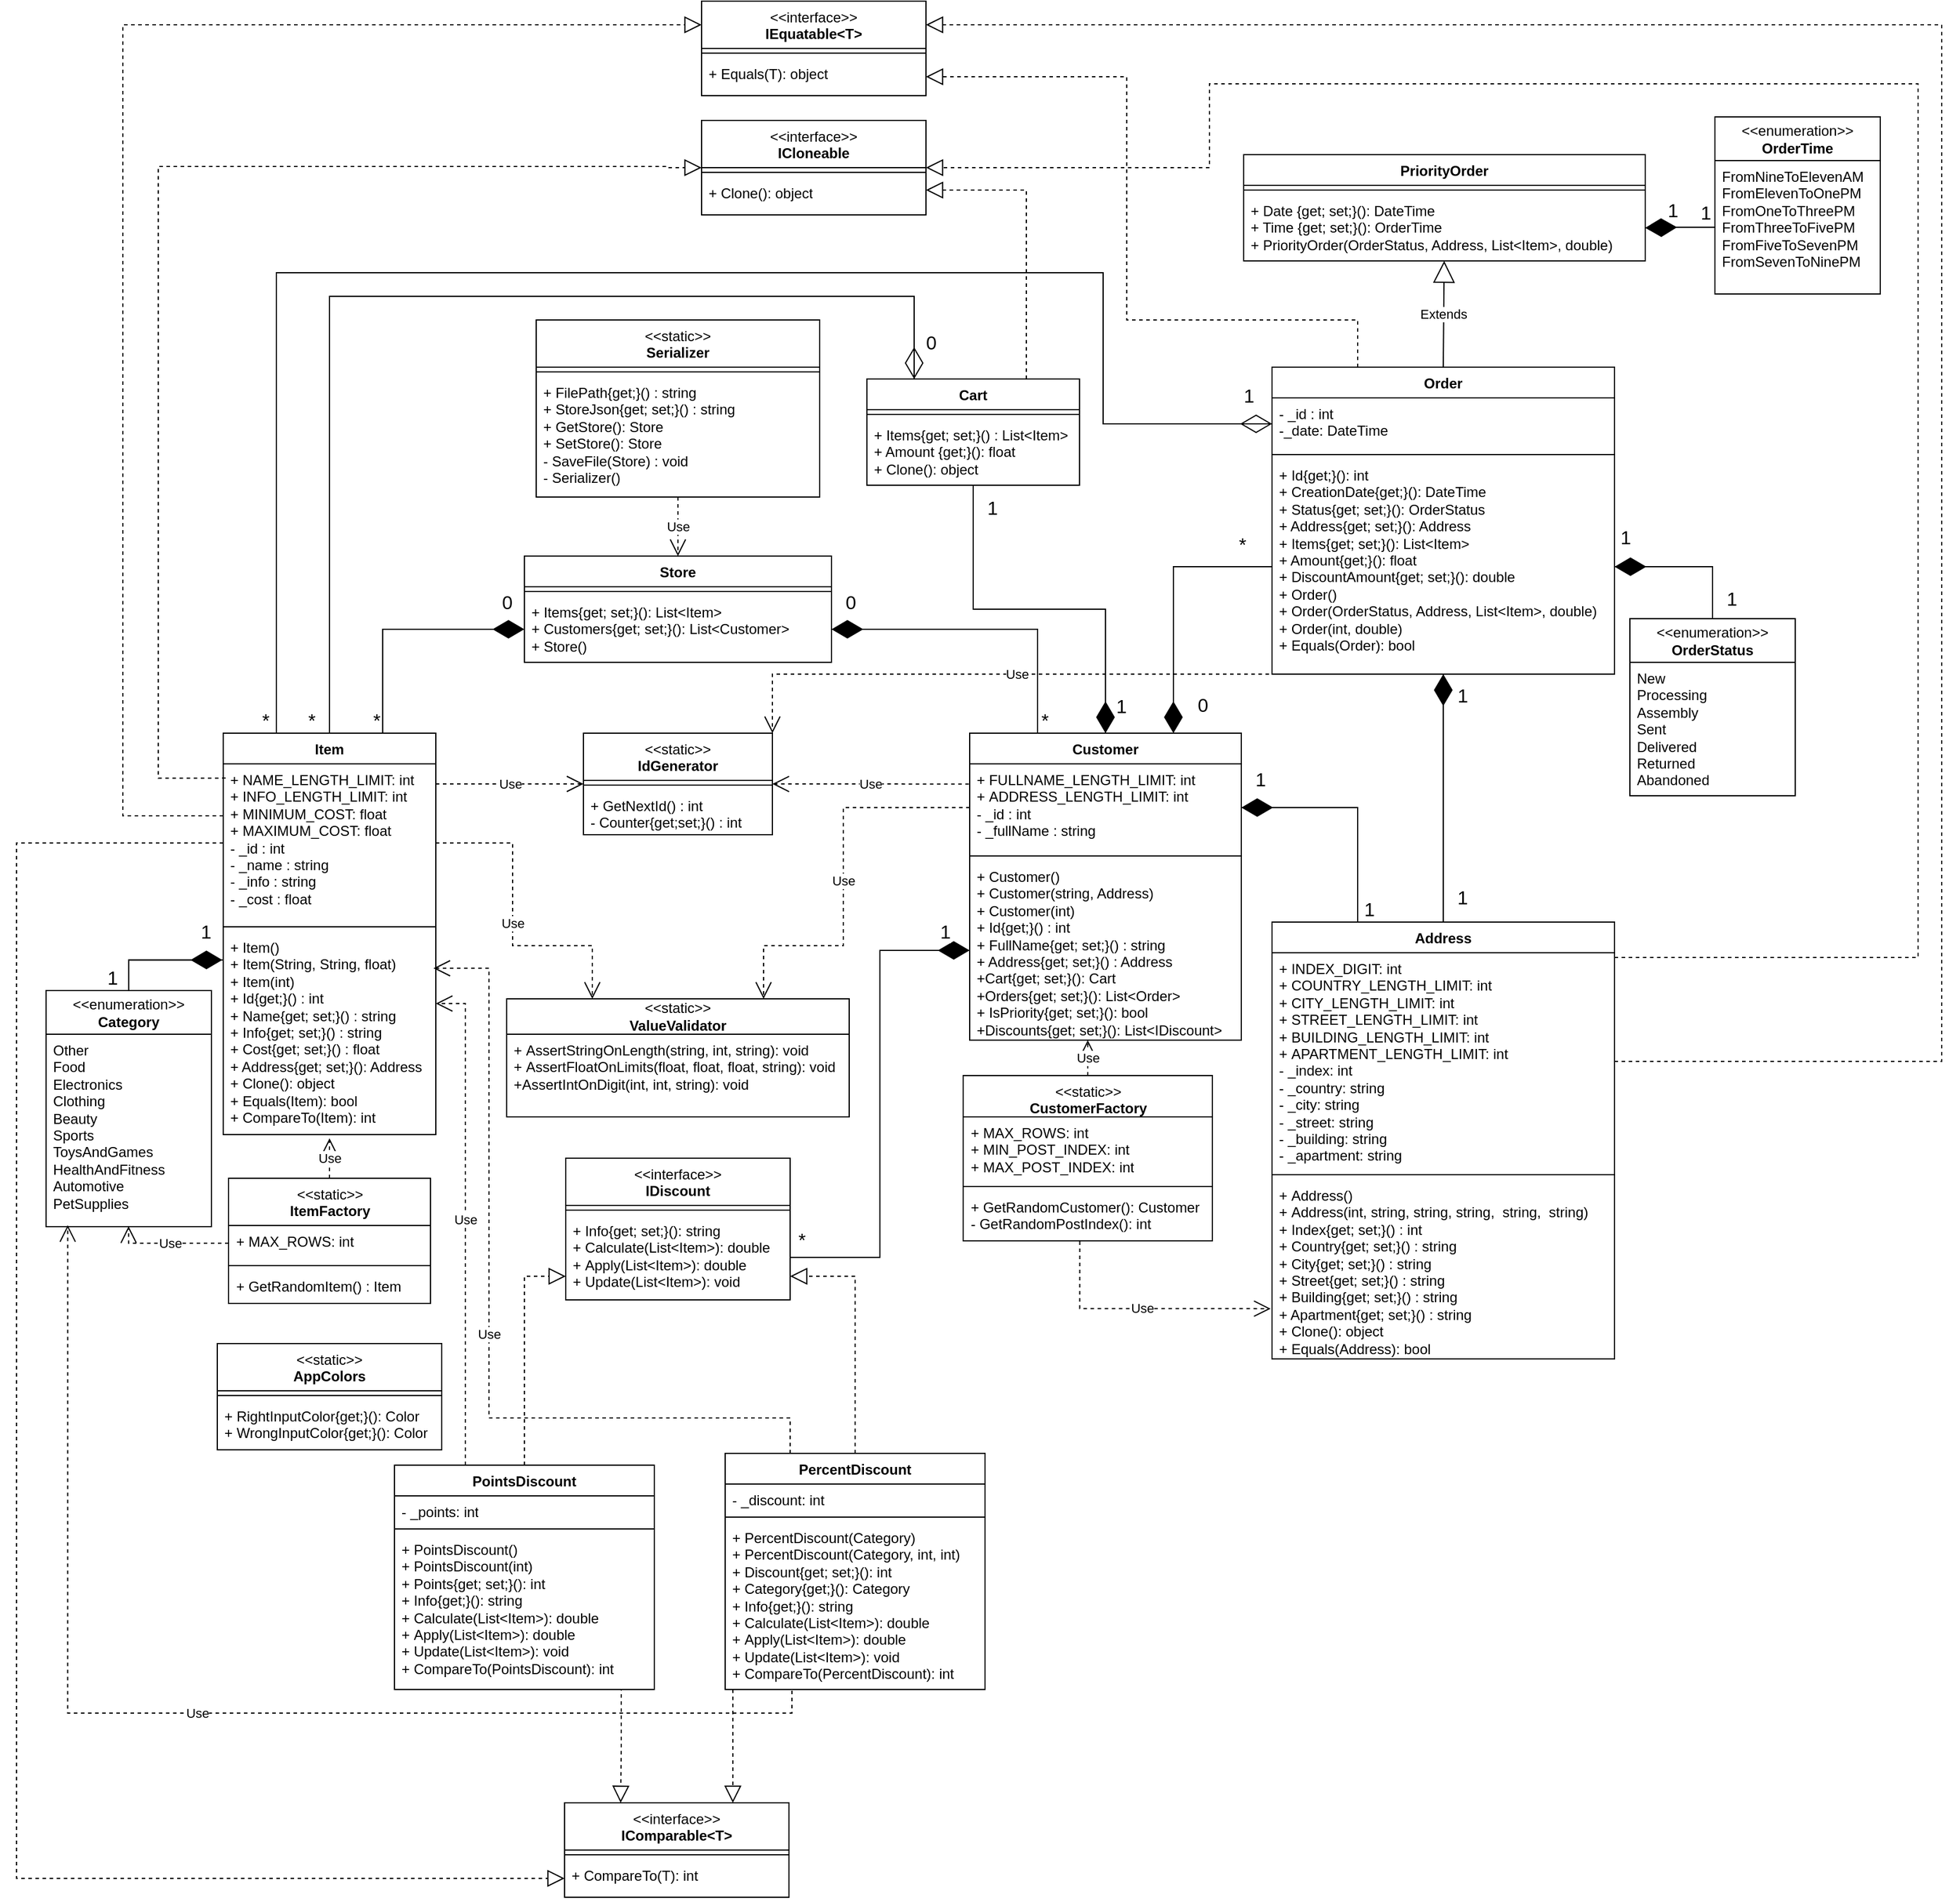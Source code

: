 <mxfile version="23.1.5" type="device">
  <diagram name="Страница — 1" id="dKUkYGr1s_UcH-8YKei1">
    <mxGraphModel dx="2131" dy="1936" grid="1" gridSize="10" guides="1" tooltips="1" connect="1" arrows="1" fold="1" page="1" pageScale="1" pageWidth="827" pageHeight="1169" math="0" shadow="0">
      <root>
        <mxCell id="0" />
        <mxCell id="1" parent="0" />
        <mxCell id="oU2BkXmcU1scd5kveSyB-1" value="Customer" style="swimlane;fontStyle=1;align=center;verticalAlign=top;childLayout=stackLayout;horizontal=1;startSize=26;horizontalStack=0;resizeParent=1;resizeParentMax=0;resizeLast=0;collapsible=1;marginBottom=0;whiteSpace=wrap;html=1;" parent="1" vertex="1">
          <mxGeometry x="567" y="-80" width="230" height="260" as="geometry" />
        </mxCell>
        <mxCell id="oU2BkXmcU1scd5kveSyB-2" value="+&amp;nbsp;FULLNAME_LENGTH_LIMIT: int&lt;br&gt;+&amp;nbsp;ADDRESS_LENGTH_LIMIT: int&lt;br&gt;- _id : int&lt;br&gt;- _fullName : string" style="text;strokeColor=none;fillColor=none;align=left;verticalAlign=top;spacingLeft=4;spacingRight=4;overflow=hidden;rotatable=0;points=[[0,0.5],[1,0.5]];portConstraint=eastwest;whiteSpace=wrap;html=1;" parent="oU2BkXmcU1scd5kveSyB-1" vertex="1">
          <mxGeometry y="26" width="230" height="74" as="geometry" />
        </mxCell>
        <mxCell id="oU2BkXmcU1scd5kveSyB-3" value="" style="line;strokeWidth=1;fillColor=none;align=left;verticalAlign=middle;spacingTop=-1;spacingLeft=3;spacingRight=3;rotatable=0;labelPosition=right;points=[];portConstraint=eastwest;strokeColor=inherit;" parent="oU2BkXmcU1scd5kveSyB-1" vertex="1">
          <mxGeometry y="100" width="230" height="8" as="geometry" />
        </mxCell>
        <mxCell id="oU2BkXmcU1scd5kveSyB-4" value="+&amp;nbsp;Customer()&lt;br style=&quot;border-color: var(--border-color);&quot;&gt;+ Customer(string, Address)&lt;br&gt;+ Customer(int)&lt;br&gt;+ Id{get;}() : int&lt;br&gt;+ FullName{get; set;}() : string&lt;br&gt;+ Address{get; set;}() : Address&lt;br&gt;+Cart{get; set;}():&amp;nbsp;Cart&lt;br&gt;+Orders{get; set;}(): List&amp;lt;Order&amp;gt;&lt;br&gt;+&amp;nbsp;IsPriority{get; set;}(): bool&lt;br&gt;+Discounts{get; set;}():&amp;nbsp;List&amp;lt;IDiscount&amp;gt;" style="text;strokeColor=none;fillColor=none;align=left;verticalAlign=top;spacingLeft=4;spacingRight=4;overflow=hidden;rotatable=0;points=[[0,0.5],[1,0.5]];portConstraint=eastwest;whiteSpace=wrap;html=1;" parent="oU2BkXmcU1scd5kveSyB-1" vertex="1">
          <mxGeometry y="108" width="230" height="152" as="geometry" />
        </mxCell>
        <mxCell id="oU2BkXmcU1scd5kveSyB-5" value="Item" style="swimlane;fontStyle=1;align=center;verticalAlign=top;childLayout=stackLayout;horizontal=1;startSize=26;horizontalStack=0;resizeParent=1;resizeParentMax=0;resizeLast=0;collapsible=1;marginBottom=0;whiteSpace=wrap;html=1;" parent="1" vertex="1">
          <mxGeometry x="-65" y="-80" width="180" height="340" as="geometry" />
        </mxCell>
        <mxCell id="oU2BkXmcU1scd5kveSyB-6" value="+&amp;nbsp;NAME_LENGTH_LIMIT: int&lt;br&gt;+&amp;nbsp;INFO_LENGTH_LIMIT: int&lt;br&gt;+&amp;nbsp;MINIMUM_COST: float&lt;br&gt;+&amp;nbsp;MAXIMUM_COST: float&lt;br&gt;- _id : int&lt;br&gt;- _name : string&lt;br&gt;- _info : string&lt;br&gt;- _cost : float" style="text;strokeColor=none;fillColor=none;align=left;verticalAlign=top;spacingLeft=4;spacingRight=4;overflow=hidden;rotatable=0;points=[[0,0.5],[1,0.5]];portConstraint=eastwest;whiteSpace=wrap;html=1;" parent="oU2BkXmcU1scd5kveSyB-5" vertex="1">
          <mxGeometry y="26" width="180" height="134" as="geometry" />
        </mxCell>
        <mxCell id="oU2BkXmcU1scd5kveSyB-7" value="" style="line;strokeWidth=1;fillColor=none;align=left;verticalAlign=middle;spacingTop=-1;spacingLeft=3;spacingRight=3;rotatable=0;labelPosition=right;points=[];portConstraint=eastwest;strokeColor=inherit;" parent="oU2BkXmcU1scd5kveSyB-5" vertex="1">
          <mxGeometry y="160" width="180" height="8" as="geometry" />
        </mxCell>
        <mxCell id="oU2BkXmcU1scd5kveSyB-8" value="+&amp;nbsp;Item()&lt;br&gt;+&amp;nbsp;Item(String, String, float)&lt;br&gt;+&amp;nbsp;Item(int)&lt;br&gt;+ Id{get;}() : int&lt;br&gt;+ Name{get; set;}() : string&lt;br&gt;+ Info{get; set;}() : string&lt;br&gt;+ Cost{get; set;}() : float&lt;br&gt;+ Address{get; set;}(): Address&lt;br&gt;+ Clone(): object&lt;br&gt;+ Equals(Item): bool&lt;br&gt;+ CompareTo(Item): int" style="text;strokeColor=none;fillColor=none;align=left;verticalAlign=top;spacingLeft=4;spacingRight=4;overflow=hidden;rotatable=0;points=[[0,0.5],[1,0.5]];portConstraint=eastwest;whiteSpace=wrap;html=1;" parent="oU2BkXmcU1scd5kveSyB-5" vertex="1">
          <mxGeometry y="168" width="180" height="172" as="geometry" />
        </mxCell>
        <mxCell id="oU2BkXmcU1scd5kveSyB-9" value="&lt;span style=&quot;font-weight: normal;&quot;&gt;&amp;lt;&amp;lt;static&amp;gt;&amp;gt;&lt;/span&gt;&lt;br&gt;IdGenerator" style="swimlane;fontStyle=1;align=center;verticalAlign=top;childLayout=stackLayout;horizontal=1;startSize=40;horizontalStack=0;resizeParent=1;resizeParentMax=0;resizeLast=0;collapsible=1;marginBottom=0;whiteSpace=wrap;html=1;" parent="1" vertex="1">
          <mxGeometry x="240" y="-80" width="160" height="86" as="geometry" />
        </mxCell>
        <mxCell id="oU2BkXmcU1scd5kveSyB-11" value="" style="line;strokeWidth=1;fillColor=none;align=left;verticalAlign=middle;spacingTop=-1;spacingLeft=3;spacingRight=3;rotatable=0;labelPosition=right;points=[];portConstraint=eastwest;strokeColor=inherit;" parent="oU2BkXmcU1scd5kveSyB-9" vertex="1">
          <mxGeometry y="40" width="160" height="8" as="geometry" />
        </mxCell>
        <mxCell id="oU2BkXmcU1scd5kveSyB-12" value="+ GetNextId() : int&lt;br&gt;- Counter{get;set;}() : int" style="text;strokeColor=none;fillColor=none;align=left;verticalAlign=top;spacingLeft=4;spacingRight=4;overflow=hidden;rotatable=0;points=[[0,0.5],[1,0.5]];portConstraint=eastwest;whiteSpace=wrap;html=1;" parent="oU2BkXmcU1scd5kveSyB-9" vertex="1">
          <mxGeometry y="48" width="160" height="38" as="geometry" />
        </mxCell>
        <mxCell id="oU2BkXmcU1scd5kveSyB-17" value="&amp;lt;&amp;lt;static&amp;gt;&amp;gt;&lt;br&gt;&lt;b&gt;ValueValidator&lt;/b&gt;" style="swimlane;fontStyle=0;childLayout=stackLayout;horizontal=1;startSize=30;fillColor=none;horizontalStack=0;resizeParent=1;resizeParentMax=0;resizeLast=0;collapsible=1;marginBottom=0;whiteSpace=wrap;html=1;" parent="1" vertex="1">
          <mxGeometry x="175" y="145" width="290" height="100" as="geometry" />
        </mxCell>
        <mxCell id="oU2BkXmcU1scd5kveSyB-18" value="+&amp;nbsp;AssertStringOnLength(string, int, string): void&lt;br&gt;+&amp;nbsp;AssertFloatOnLimits(float, float,&amp;nbsp;&lt;span style=&quot;background-color: initial;&quot;&gt;float, string): void&lt;br&gt;+AssertIntOnDigit(int, int, string): void&lt;br&gt;&lt;/span&gt;" style="text;strokeColor=none;fillColor=none;align=left;verticalAlign=top;spacingLeft=4;spacingRight=4;overflow=hidden;rotatable=0;points=[[0,0.5],[1,0.5]];portConstraint=eastwest;whiteSpace=wrap;html=1;" parent="oU2BkXmcU1scd5kveSyB-17" vertex="1">
          <mxGeometry y="30" width="290" height="70" as="geometry" />
        </mxCell>
        <mxCell id="YUPpxHXHpWBwXL3RrCX6-3" value="&lt;span style=&quot;font-weight: normal;&quot;&gt;&amp;lt;&amp;lt;static&amp;gt;&amp;gt;&lt;/span&gt;&lt;br&gt;CustomerFactory" style="swimlane;fontStyle=1;align=center;verticalAlign=top;childLayout=stackLayout;horizontal=1;startSize=35;horizontalStack=0;resizeParent=1;resizeParentMax=0;resizeLast=0;collapsible=1;marginBottom=0;whiteSpace=wrap;html=1;" parent="1" vertex="1">
          <mxGeometry x="561.5" y="210" width="211" height="140" as="geometry" />
        </mxCell>
        <mxCell id="YUPpxHXHpWBwXL3RrCX6-4" value="+&amp;nbsp;MAX_ROWS: int&lt;br&gt;+&amp;nbsp;MIN_POST_INDEX: int&lt;br&gt;+&amp;nbsp;MAX_POST_INDEX: int&lt;br&gt;&lt;div&gt;&lt;br&gt;&lt;/div&gt;" style="text;strokeColor=none;fillColor=none;align=left;verticalAlign=top;spacingLeft=4;spacingRight=4;overflow=hidden;rotatable=0;points=[[0,0.5],[1,0.5]];portConstraint=eastwest;whiteSpace=wrap;html=1;" parent="YUPpxHXHpWBwXL3RrCX6-3" vertex="1">
          <mxGeometry y="35" width="211" height="55" as="geometry" />
        </mxCell>
        <mxCell id="YUPpxHXHpWBwXL3RrCX6-5" value="" style="line;strokeWidth=1;fillColor=none;align=left;verticalAlign=middle;spacingTop=-1;spacingLeft=3;spacingRight=3;rotatable=0;labelPosition=right;points=[];portConstraint=eastwest;strokeColor=inherit;" parent="YUPpxHXHpWBwXL3RrCX6-3" vertex="1">
          <mxGeometry y="90" width="211" height="8" as="geometry" />
        </mxCell>
        <mxCell id="YUPpxHXHpWBwXL3RrCX6-6" value="+&amp;nbsp;GetRandomCustomer(): Customer&lt;br&gt;- GetRandomPostIndex(): int" style="text;strokeColor=none;fillColor=none;align=left;verticalAlign=top;spacingLeft=4;spacingRight=4;overflow=hidden;rotatable=0;points=[[0,0.5],[1,0.5]];portConstraint=eastwest;whiteSpace=wrap;html=1;" parent="YUPpxHXHpWBwXL3RrCX6-3" vertex="1">
          <mxGeometry y="98" width="211" height="42" as="geometry" />
        </mxCell>
        <mxCell id="YUPpxHXHpWBwXL3RrCX6-7" value="&lt;span style=&quot;font-weight: normal;&quot;&gt;&amp;lt;&amp;lt;static&amp;gt;&amp;gt;&lt;/span&gt;&lt;br&gt;ItemFactory" style="swimlane;fontStyle=1;align=center;verticalAlign=top;childLayout=stackLayout;horizontal=1;startSize=40;horizontalStack=0;resizeParent=1;resizeParentMax=0;resizeLast=0;collapsible=1;marginBottom=0;whiteSpace=wrap;html=1;" parent="1" vertex="1">
          <mxGeometry x="-60.5" y="297" width="171" height="106" as="geometry" />
        </mxCell>
        <mxCell id="YUPpxHXHpWBwXL3RrCX6-8" value="+&amp;nbsp;MAX_ROWS: int" style="text;strokeColor=none;fillColor=none;align=left;verticalAlign=top;spacingLeft=4;spacingRight=4;overflow=hidden;rotatable=0;points=[[0,0.5],[1,0.5]];portConstraint=eastwest;whiteSpace=wrap;html=1;" parent="YUPpxHXHpWBwXL3RrCX6-7" vertex="1">
          <mxGeometry y="40" width="171" height="30" as="geometry" />
        </mxCell>
        <mxCell id="YUPpxHXHpWBwXL3RrCX6-9" value="" style="line;strokeWidth=1;fillColor=none;align=left;verticalAlign=middle;spacingTop=-1;spacingLeft=3;spacingRight=3;rotatable=0;labelPosition=right;points=[];portConstraint=eastwest;strokeColor=inherit;" parent="YUPpxHXHpWBwXL3RrCX6-7" vertex="1">
          <mxGeometry y="70" width="171" height="8" as="geometry" />
        </mxCell>
        <mxCell id="YUPpxHXHpWBwXL3RrCX6-10" value="+&amp;nbsp;GetRandomItem() : Item" style="text;strokeColor=none;fillColor=none;align=left;verticalAlign=top;spacingLeft=4;spacingRight=4;overflow=hidden;rotatable=0;points=[[0,0.5],[1,0.5]];portConstraint=eastwest;whiteSpace=wrap;html=1;" parent="YUPpxHXHpWBwXL3RrCX6-7" vertex="1">
          <mxGeometry y="78" width="171" height="28" as="geometry" />
        </mxCell>
        <mxCell id="YUPpxHXHpWBwXL3RrCX6-11" value="&lt;span style=&quot;font-weight: normal;&quot;&gt;&amp;lt;&amp;lt;static&amp;gt;&amp;gt;&lt;/span&gt;&lt;br&gt;Serializer" style="swimlane;fontStyle=1;align=center;verticalAlign=top;childLayout=stackLayout;horizontal=1;startSize=40;horizontalStack=0;resizeParent=1;resizeParentMax=0;resizeLast=0;collapsible=1;marginBottom=0;whiteSpace=wrap;html=1;" parent="1" vertex="1">
          <mxGeometry x="200" y="-430" width="240" height="150" as="geometry" />
        </mxCell>
        <mxCell id="YUPpxHXHpWBwXL3RrCX6-13" value="" style="line;strokeWidth=1;fillColor=none;align=left;verticalAlign=middle;spacingTop=-1;spacingLeft=3;spacingRight=3;rotatable=0;labelPosition=right;points=[];portConstraint=eastwest;strokeColor=inherit;" parent="YUPpxHXHpWBwXL3RrCX6-11" vertex="1">
          <mxGeometry y="40" width="240" height="8" as="geometry" />
        </mxCell>
        <mxCell id="YUPpxHXHpWBwXL3RrCX6-14" value="+ FilePath{get;}() : string&lt;br&gt;+ StoreJson{get; set;}() : string&lt;br&gt;+ GetStore(): Store&lt;br&gt;+ SetStore(): Store&lt;br&gt;&lt;div&gt;-&amp;nbsp;SaveFile(Store) : void&lt;/div&gt;&lt;div&gt;- Serializer()&lt;br&gt;&lt;/div&gt;" style="text;strokeColor=none;fillColor=none;align=left;verticalAlign=top;spacingLeft=4;spacingRight=4;overflow=hidden;rotatable=0;points=[[0,0.5],[1,0.5]];portConstraint=eastwest;whiteSpace=wrap;html=1;" parent="YUPpxHXHpWBwXL3RrCX6-11" vertex="1">
          <mxGeometry y="48" width="240" height="102" as="geometry" />
        </mxCell>
        <mxCell id="bea4LqYPN4ypu249EUO9-9" value="&amp;lt;&amp;lt;enumeration&amp;gt;&amp;gt;&lt;br style=&quot;border-color: var(--border-color); font-weight: 700;&quot;&gt;&lt;span style=&quot;font-weight: 700;&quot;&gt;Category&lt;/span&gt;" style="swimlane;fontStyle=0;childLayout=stackLayout;horizontal=1;startSize=37;fillColor=none;horizontalStack=0;resizeParent=1;resizeParentMax=0;resizeLast=0;collapsible=1;marginBottom=0;whiteSpace=wrap;html=1;" parent="1" vertex="1">
          <mxGeometry x="-215" y="138" width="140" height="200" as="geometry" />
        </mxCell>
        <mxCell id="bea4LqYPN4ypu249EUO9-10" value="&lt;div&gt;Other&lt;/div&gt;&lt;div&gt;Food&lt;/div&gt;&lt;div&gt;Electronics&lt;/div&gt;&lt;div&gt;Clothing&lt;/div&gt;&lt;div&gt;Beauty&lt;/div&gt;&lt;div&gt;Sports&lt;/div&gt;&lt;div&gt;ToysAndGames&lt;/div&gt;&lt;div&gt;HealthAndFitness&lt;/div&gt;&lt;div&gt;Automotive&lt;/div&gt;&lt;div&gt;PetSupplies&lt;/div&gt;" style="text;strokeColor=none;fillColor=none;align=left;verticalAlign=top;spacingLeft=4;spacingRight=4;overflow=hidden;rotatable=0;points=[[0,0.5],[1,0.5]];portConstraint=eastwest;whiteSpace=wrap;html=1;" parent="bea4LqYPN4ypu249EUO9-9" vertex="1">
          <mxGeometry y="37" width="140" height="163" as="geometry" />
        </mxCell>
        <mxCell id="bea4LqYPN4ypu249EUO9-13" value="Store" style="swimlane;fontStyle=1;align=center;verticalAlign=top;childLayout=stackLayout;horizontal=1;startSize=26;horizontalStack=0;resizeParent=1;resizeParentMax=0;resizeLast=0;collapsible=1;marginBottom=0;whiteSpace=wrap;html=1;" parent="1" vertex="1">
          <mxGeometry x="190" y="-230" width="260" height="90" as="geometry" />
        </mxCell>
        <mxCell id="bea4LqYPN4ypu249EUO9-15" value="" style="line;strokeWidth=1;fillColor=none;align=left;verticalAlign=middle;spacingTop=-1;spacingLeft=3;spacingRight=3;rotatable=0;labelPosition=right;points=[];portConstraint=eastwest;strokeColor=inherit;" parent="bea4LqYPN4ypu249EUO9-13" vertex="1">
          <mxGeometry y="26" width="260" height="8" as="geometry" />
        </mxCell>
        <mxCell id="bea4LqYPN4ypu249EUO9-16" value="+&amp;nbsp;Items{get; set;}(): List&amp;lt;Item&amp;gt;&lt;div&gt;+ Customers{get; set;}(): List&amp;lt;Customer&amp;gt;&lt;/div&gt;&lt;div&gt;+ Store()&lt;/div&gt;" style="text;strokeColor=none;fillColor=none;align=left;verticalAlign=top;spacingLeft=4;spacingRight=4;overflow=hidden;rotatable=0;points=[[0,0.5],[1,0.5]];portConstraint=eastwest;whiteSpace=wrap;html=1;" parent="bea4LqYPN4ypu249EUO9-13" vertex="1">
          <mxGeometry y="34" width="260" height="56" as="geometry" />
        </mxCell>
        <mxCell id="bea4LqYPN4ypu249EUO9-17" value="Address" style="swimlane;fontStyle=1;align=center;verticalAlign=top;childLayout=stackLayout;horizontal=1;startSize=26;horizontalStack=0;resizeParent=1;resizeParentMax=0;resizeLast=0;collapsible=1;marginBottom=0;whiteSpace=wrap;html=1;" parent="1" vertex="1">
          <mxGeometry x="823" y="80" width="290" height="370" as="geometry" />
        </mxCell>
        <mxCell id="bea4LqYPN4ypu249EUO9-18" value="+&amp;nbsp;INDEX_DIGIT: int&lt;br style=&quot;border-color: var(--border-color);&quot;&gt;+&amp;nbsp;COUNTRY_LENGTH_LIMIT: int&lt;br style=&quot;border-color: var(--border-color);&quot;&gt;+&amp;nbsp;CITY_LENGTH_LIMIT: int&lt;br style=&quot;border-color: var(--border-color);&quot;&gt;+&amp;nbsp;STREET_LENGTH_LIMIT: int&lt;br style=&quot;border-color: var(--border-color);&quot;&gt;+&amp;nbsp;BUILDING_LENGTH_LIMIT: int&lt;br style=&quot;border-color: var(--border-color);&quot;&gt;+&amp;nbsp;APARTMENT_LENGTH_LIMIT: int&lt;br&gt;-&amp;nbsp;_index: int&lt;br&gt;-&amp;nbsp;_country: string&lt;br&gt;- _city: string&lt;br&gt;- _street: string&lt;br&gt;- _building: string&lt;br&gt;- _apartment: string" style="text;strokeColor=none;fillColor=none;align=left;verticalAlign=top;spacingLeft=4;spacingRight=4;overflow=hidden;rotatable=0;points=[[0,0.5],[1,0.5]];portConstraint=eastwest;whiteSpace=wrap;html=1;" parent="bea4LqYPN4ypu249EUO9-17" vertex="1">
          <mxGeometry y="26" width="290" height="184" as="geometry" />
        </mxCell>
        <mxCell id="bea4LqYPN4ypu249EUO9-19" value="" style="line;strokeWidth=1;fillColor=none;align=left;verticalAlign=middle;spacingTop=-1;spacingLeft=3;spacingRight=3;rotatable=0;labelPosition=right;points=[];portConstraint=eastwest;strokeColor=inherit;" parent="bea4LqYPN4ypu249EUO9-17" vertex="1">
          <mxGeometry y="210" width="290" height="8" as="geometry" />
        </mxCell>
        <mxCell id="bea4LqYPN4ypu249EUO9-20" value="+&amp;nbsp;Address()&lt;br&gt;+&amp;nbsp;Address(int, string, string, string,&amp;nbsp; string,&amp;nbsp; string)&lt;br&gt;+ Index{get; set;}() : int&lt;br style=&quot;border-color: var(--border-color);&quot;&gt;+ Country{get; set;}() : string&lt;br&gt;+ City{get; set;}() : string&lt;br&gt;+ Street{get; set;}() : string&lt;br&gt;+ Building{get; set;}() : string&lt;br&gt;+ Apartment{get; set;}() : string&lt;br&gt;+ Clone(): object&lt;br&gt;+ Equals(Address): bool" style="text;strokeColor=none;fillColor=none;align=left;verticalAlign=top;spacingLeft=4;spacingRight=4;overflow=hidden;rotatable=0;points=[[0,0.5],[1,0.5]];portConstraint=eastwest;whiteSpace=wrap;html=1;" parent="bea4LqYPN4ypu249EUO9-17" vertex="1">
          <mxGeometry y="218" width="290" height="152" as="geometry" />
        </mxCell>
        <mxCell id="bea4LqYPN4ypu249EUO9-51" value="" style="endArrow=none;html=1;edgeStyle=orthogonalEdgeStyle;rounded=0;entryX=0;entryY=0.14;entryDx=0;entryDy=0;exitX=0.5;exitY=0;exitDx=0;exitDy=0;entryPerimeter=0;" parent="1" source="bea4LqYPN4ypu249EUO9-9" target="oU2BkXmcU1scd5kveSyB-8" edge="1">
          <mxGeometry relative="1" as="geometry">
            <mxPoint x="-160" y="140" as="sourcePoint" />
            <mxPoint y="140" as="targetPoint" />
          </mxGeometry>
        </mxCell>
        <mxCell id="bea4LqYPN4ypu249EUO9-52" value="1" style="edgeLabel;resizable=0;html=1;align=left;verticalAlign=bottom;fontSize=16;" parent="bea4LqYPN4ypu249EUO9-51" connectable="0" vertex="1">
          <mxGeometry x="-1" relative="1" as="geometry">
            <mxPoint x="-20" as="offset" />
          </mxGeometry>
        </mxCell>
        <mxCell id="bea4LqYPN4ypu249EUO9-53" value="1" style="edgeLabel;resizable=0;html=1;align=right;verticalAlign=bottom;fontSize=16;" parent="bea4LqYPN4ypu249EUO9-51" connectable="0" vertex="1">
          <mxGeometry x="1" relative="1" as="geometry">
            <mxPoint x="-10" y="-13" as="offset" />
          </mxGeometry>
        </mxCell>
        <mxCell id="bea4LqYPN4ypu249EUO9-59" value="" style="endArrow=none;html=1;edgeStyle=orthogonalEdgeStyle;rounded=0;entryX=0;entryY=0.5;entryDx=0;entryDy=0;exitX=0.75;exitY=0;exitDx=0;exitDy=0;" parent="1" source="oU2BkXmcU1scd5kveSyB-5" target="bea4LqYPN4ypu249EUO9-16" edge="1">
          <mxGeometry relative="1" as="geometry">
            <mxPoint x="80" y="-190" as="sourcePoint" />
            <mxPoint x="240" y="-190" as="targetPoint" />
          </mxGeometry>
        </mxCell>
        <mxCell id="bea4LqYPN4ypu249EUO9-60" value="*" style="edgeLabel;resizable=0;html=1;align=left;verticalAlign=bottom;fontSize=16;" parent="bea4LqYPN4ypu249EUO9-59" connectable="0" vertex="1">
          <mxGeometry x="-1" relative="1" as="geometry">
            <mxPoint x="-10" as="offset" />
          </mxGeometry>
        </mxCell>
        <mxCell id="bea4LqYPN4ypu249EUO9-61" value="0" style="edgeLabel;resizable=0;html=1;align=right;verticalAlign=bottom;fontSize=16;" parent="bea4LqYPN4ypu249EUO9-59" connectable="0" vertex="1">
          <mxGeometry x="1" relative="1" as="geometry">
            <mxPoint x="-10" y="-12" as="offset" />
          </mxGeometry>
        </mxCell>
        <mxCell id="bea4LqYPN4ypu249EUO9-63" value="" style="endArrow=diamondThin;endFill=1;endSize=24;html=1;rounded=0;entryX=1;entryY=0.5;entryDx=0;entryDy=0;exitX=0.25;exitY=0;exitDx=0;exitDy=0;edgeStyle=orthogonalEdgeStyle;" parent="1" source="oU2BkXmcU1scd5kveSyB-1" target="bea4LqYPN4ypu249EUO9-16" edge="1">
          <mxGeometry width="160" relative="1" as="geometry">
            <mxPoint x="570" y="-200" as="sourcePoint" />
            <mxPoint x="730" y="-200" as="targetPoint" />
          </mxGeometry>
        </mxCell>
        <mxCell id="bea4LqYPN4ypu249EUO9-64" value="" style="endArrow=none;html=1;edgeStyle=orthogonalEdgeStyle;rounded=0;exitX=1;exitY=0.5;exitDx=0;exitDy=0;entryX=0.25;entryY=0;entryDx=0;entryDy=0;" parent="1" source="bea4LqYPN4ypu249EUO9-16" target="oU2BkXmcU1scd5kveSyB-1" edge="1">
          <mxGeometry relative="1" as="geometry">
            <mxPoint x="550" y="-200" as="sourcePoint" />
            <mxPoint x="710" y="-200" as="targetPoint" />
          </mxGeometry>
        </mxCell>
        <mxCell id="bea4LqYPN4ypu249EUO9-65" value="0" style="edgeLabel;resizable=0;html=1;align=left;verticalAlign=bottom;fontSize=16;" parent="bea4LqYPN4ypu249EUO9-64" connectable="0" vertex="1">
          <mxGeometry x="-1" relative="1" as="geometry">
            <mxPoint x="10" y="-12" as="offset" />
          </mxGeometry>
        </mxCell>
        <mxCell id="bea4LqYPN4ypu249EUO9-66" value="*" style="edgeLabel;resizable=0;html=1;align=right;verticalAlign=bottom;fontSize=16;" parent="bea4LqYPN4ypu249EUO9-64" connectable="0" vertex="1">
          <mxGeometry x="1" relative="1" as="geometry">
            <mxPoint x="10" as="offset" />
          </mxGeometry>
        </mxCell>
        <mxCell id="bea4LqYPN4ypu249EUO9-67" value="" style="endArrow=diamondThin;endFill=1;endSize=24;html=1;rounded=0;entryX=0;entryY=0.5;entryDx=0;entryDy=0;edgeStyle=orthogonalEdgeStyle;exitX=0.75;exitY=0;exitDx=0;exitDy=0;" parent="1" source="oU2BkXmcU1scd5kveSyB-5" target="bea4LqYPN4ypu249EUO9-16" edge="1">
          <mxGeometry width="160" relative="1" as="geometry">
            <mxPoint x="20" y="-130" as="sourcePoint" />
            <mxPoint x="180" y="-130" as="targetPoint" />
          </mxGeometry>
        </mxCell>
        <mxCell id="bea4LqYPN4ypu249EUO9-68" value="" style="endArrow=none;html=1;edgeStyle=orthogonalEdgeStyle;rounded=0;entryX=0.25;entryY=0;entryDx=0;entryDy=0;exitX=1;exitY=0.5;exitDx=0;exitDy=0;" parent="1" source="oU2BkXmcU1scd5kveSyB-2" target="bea4LqYPN4ypu249EUO9-17" edge="1">
          <mxGeometry relative="1" as="geometry">
            <mxPoint x="710" y="-23" as="sourcePoint" />
            <mxPoint x="790" y="-50" as="targetPoint" />
          </mxGeometry>
        </mxCell>
        <mxCell id="bea4LqYPN4ypu249EUO9-69" value="1" style="edgeLabel;resizable=0;html=1;align=left;verticalAlign=bottom;fontSize=16;" parent="bea4LqYPN4ypu249EUO9-68" connectable="0" vertex="1">
          <mxGeometry x="-1" relative="1" as="geometry">
            <mxPoint x="10" y="-13" as="offset" />
          </mxGeometry>
        </mxCell>
        <mxCell id="bea4LqYPN4ypu249EUO9-70" value="1" style="edgeLabel;resizable=0;html=1;align=right;verticalAlign=bottom;fontSize=16;" parent="bea4LqYPN4ypu249EUO9-68" connectable="0" vertex="1">
          <mxGeometry x="1" relative="1" as="geometry">
            <mxPoint x="15" as="offset" />
          </mxGeometry>
        </mxCell>
        <mxCell id="bea4LqYPN4ypu249EUO9-71" value="" style="endArrow=diamondThin;endFill=1;endSize=24;html=1;rounded=0;entryX=-0.004;entryY=0.14;entryDx=0;entryDy=0;edgeStyle=orthogonalEdgeStyle;exitX=0.5;exitY=0;exitDx=0;exitDy=0;entryPerimeter=0;" parent="1" source="bea4LqYPN4ypu249EUO9-9" target="oU2BkXmcU1scd5kveSyB-8" edge="1">
          <mxGeometry width="160" relative="1" as="geometry">
            <mxPoint x="170" y="-70" as="sourcePoint" />
            <mxPoint x="210" y="-158" as="targetPoint" />
          </mxGeometry>
        </mxCell>
        <mxCell id="bea4LqYPN4ypu249EUO9-72" value="" style="endArrow=diamondThin;endFill=1;endSize=24;html=1;rounded=0;entryX=1;entryY=0.5;entryDx=0;entryDy=0;edgeStyle=orthogonalEdgeStyle;exitX=0.25;exitY=0;exitDx=0;exitDy=0;" parent="1" source="bea4LqYPN4ypu249EUO9-17" target="oU2BkXmcU1scd5kveSyB-2" edge="1">
          <mxGeometry width="160" relative="1" as="geometry">
            <mxPoint x="770" y="-60" as="sourcePoint" />
            <mxPoint x="810" y="-148" as="targetPoint" />
          </mxGeometry>
        </mxCell>
        <mxCell id="bea4LqYPN4ypu249EUO9-74" value="Use" style="endArrow=open;endSize=12;dashed=1;html=1;rounded=0;entryX=0.5;entryY=0;entryDx=0;entryDy=0;edgeStyle=orthogonalEdgeStyle;" parent="1" source="YUPpxHXHpWBwXL3RrCX6-14" target="bea4LqYPN4ypu249EUO9-13" edge="1">
          <mxGeometry width="160" relative="1" as="geometry">
            <mxPoint x="130" y="-280" as="sourcePoint" />
            <mxPoint x="290" y="-280" as="targetPoint" />
            <Array as="points">
              <mxPoint x="320" y="-280" />
              <mxPoint x="320" y="-280" />
            </Array>
          </mxGeometry>
        </mxCell>
        <mxCell id="bea4LqYPN4ypu249EUO9-75" value="Use" style="endArrow=open;endSize=12;dashed=1;html=1;rounded=0;entryX=0.5;entryY=1.018;entryDx=0;entryDy=0;entryPerimeter=0;edgeStyle=elbowEdgeStyle;exitX=0.5;exitY=0;exitDx=0;exitDy=0;" parent="1" source="YUPpxHXHpWBwXL3RrCX6-7" target="oU2BkXmcU1scd5kveSyB-8" edge="1">
          <mxGeometry width="160" relative="1" as="geometry">
            <mxPoint x="49" y="250" as="sourcePoint" />
            <mxPoint x="390" y="230" as="targetPoint" />
          </mxGeometry>
        </mxCell>
        <mxCell id="bea4LqYPN4ypu249EUO9-76" value="Use" style="endArrow=open;endSize=12;dashed=1;html=1;rounded=0;edgeStyle=orthogonalEdgeStyle;exitX=0.5;exitY=0;exitDx=0;exitDy=0;" parent="1" source="YUPpxHXHpWBwXL3RrCX6-3" target="oU2BkXmcU1scd5kveSyB-4" edge="1">
          <mxGeometry width="160" relative="1" as="geometry">
            <mxPoint x="600" y="160" as="sourcePoint" />
            <mxPoint x="59" y="212" as="targetPoint" />
            <Array as="points">
              <mxPoint x="599" y="145" />
              <mxPoint x="600" y="145" />
            </Array>
          </mxGeometry>
        </mxCell>
        <mxCell id="bea4LqYPN4ypu249EUO9-83" value="Use" style="endArrow=open;endSize=12;dashed=1;html=1;rounded=0;edgeStyle=elbowEdgeStyle;elbow=vertical;entryX=-0.03;entryY=0.23;entryDx=0;entryDy=0;entryPerimeter=0;exitX=-0.003;exitY=0.231;exitDx=0;exitDy=0;exitPerimeter=0;" parent="1" source="oU2BkXmcU1scd5kveSyB-2" edge="1">
          <mxGeometry width="160" relative="1" as="geometry">
            <mxPoint x="500" y="-36.98" as="sourcePoint" />
            <mxPoint x="400" y="-37" as="targetPoint" />
            <Array as="points">
              <mxPoint x="457" y="-37" />
            </Array>
          </mxGeometry>
        </mxCell>
        <mxCell id="bea4LqYPN4ypu249EUO9-82" value="Use" style="endArrow=open;endSize=12;dashed=1;html=1;rounded=0;edgeStyle=elbowEdgeStyle;elbow=vertical;entryX=0;entryY=0.5;entryDx=0;entryDy=0;" parent="1" source="oU2BkXmcU1scd5kveSyB-6" target="oU2BkXmcU1scd5kveSyB-9" edge="1">
          <mxGeometry width="160" relative="1" as="geometry">
            <mxPoint x="190" y="-10" as="sourcePoint" />
            <mxPoint x="190" y="-90" as="targetPoint" />
            <Array as="points">
              <mxPoint x="190" y="-37" />
            </Array>
          </mxGeometry>
        </mxCell>
        <mxCell id="bea4LqYPN4ypu249EUO9-77" value="Use" style="endArrow=open;endSize=12;dashed=1;html=1;rounded=0;exitX=1;exitY=0.5;exitDx=0;exitDy=0;entryX=0.25;entryY=0;entryDx=0;entryDy=0;edgeStyle=orthogonalEdgeStyle;" parent="1" source="oU2BkXmcU1scd5kveSyB-6" target="oU2BkXmcU1scd5kveSyB-17" edge="1">
          <mxGeometry width="160" relative="1" as="geometry">
            <mxPoint x="59" y="212" as="sourcePoint" />
            <mxPoint x="59" y="280" as="targetPoint" />
            <Array as="points">
              <mxPoint x="180" y="13" />
              <mxPoint x="180" y="100" />
              <mxPoint x="248" y="100" />
            </Array>
          </mxGeometry>
        </mxCell>
        <mxCell id="bea4LqYPN4ypu249EUO9-79" value="Use" style="endArrow=open;endSize=12;dashed=1;html=1;rounded=0;exitX=0;exitY=0.5;exitDx=0;exitDy=0;entryX=0.75;entryY=0;entryDx=0;entryDy=0;edgeStyle=orthogonalEdgeStyle;" parent="1" source="oU2BkXmcU1scd5kveSyB-2" target="oU2BkXmcU1scd5kveSyB-17" edge="1">
          <mxGeometry width="160" relative="1" as="geometry">
            <mxPoint x="159" y="33" as="sourcePoint" />
            <mxPoint x="268" y="165" as="targetPoint" />
            <Array as="points">
              <mxPoint x="460" y="-17" />
              <mxPoint x="460" y="100" />
              <mxPoint x="393" y="100" />
            </Array>
          </mxGeometry>
        </mxCell>
        <mxCell id="bea4LqYPN4ypu249EUO9-84" value="Use" style="endArrow=open;endSize=12;dashed=1;html=1;rounded=0;exitX=0;exitY=0.5;exitDx=0;exitDy=0;edgeStyle=orthogonalEdgeStyle;entryX=0.499;entryY=0.998;entryDx=0;entryDy=0;entryPerimeter=0;" parent="1" source="YUPpxHXHpWBwXL3RrCX6-8" target="bea4LqYPN4ypu249EUO9-10" edge="1">
          <mxGeometry width="160" relative="1" as="geometry">
            <mxPoint x="-260" y="302.58" as="sourcePoint" />
            <mxPoint x="-100" y="302.58" as="targetPoint" />
          </mxGeometry>
        </mxCell>
        <mxCell id="bea4LqYPN4ypu249EUO9-85" value="Use" style="endArrow=open;endSize=12;dashed=1;html=1;rounded=0;entryX=-0.004;entryY=0.72;entryDx=0;entryDy=0;entryPerimeter=0;edgeStyle=orthogonalEdgeStyle;exitX=0.468;exitY=1.012;exitDx=0;exitDy=0;exitPerimeter=0;" parent="1" source="YUPpxHXHpWBwXL3RrCX6-6" target="bea4LqYPN4ypu249EUO9-20" edge="1">
          <mxGeometry width="160" relative="1" as="geometry">
            <mxPoint x="568" y="415" as="sourcePoint" />
            <mxPoint x="530" y="350" as="targetPoint" />
          </mxGeometry>
        </mxCell>
        <mxCell id="o86-RlVMLU8QY38OQ1_Z-1" value="&lt;span style=&quot;font-weight: normal;&quot;&gt;&amp;lt;&amp;lt;static&amp;gt;&amp;gt;&lt;/span&gt;&lt;br&gt;AppColors" style="swimlane;fontStyle=1;align=center;verticalAlign=top;childLayout=stackLayout;horizontal=1;startSize=40;horizontalStack=0;resizeParent=1;resizeParentMax=0;resizeLast=0;collapsible=1;marginBottom=0;whiteSpace=wrap;html=1;" parent="1" vertex="1">
          <mxGeometry x="-70" y="437" width="190" height="90" as="geometry" />
        </mxCell>
        <mxCell id="o86-RlVMLU8QY38OQ1_Z-3" value="" style="line;strokeWidth=1;fillColor=none;align=left;verticalAlign=middle;spacingTop=-1;spacingLeft=3;spacingRight=3;rotatable=0;labelPosition=right;points=[];portConstraint=eastwest;strokeColor=inherit;" parent="o86-RlVMLU8QY38OQ1_Z-1" vertex="1">
          <mxGeometry y="40" width="190" height="8" as="geometry" />
        </mxCell>
        <mxCell id="o86-RlVMLU8QY38OQ1_Z-4" value="+&amp;nbsp;RightInputColor{get;}(): Color&lt;br&gt;+ WrongInputColor{get;}(): Color" style="text;strokeColor=none;fillColor=none;align=left;verticalAlign=top;spacingLeft=4;spacingRight=4;overflow=hidden;rotatable=0;points=[[0,0.5],[1,0.5]];portConstraint=eastwest;whiteSpace=wrap;html=1;" parent="o86-RlVMLU8QY38OQ1_Z-1" vertex="1">
          <mxGeometry y="48" width="190" height="42" as="geometry" />
        </mxCell>
        <mxCell id="wMgxAkg3qxdB3Mywo7gH-5" value="&amp;lt;&amp;lt;enumeration&amp;gt;&amp;gt;&lt;br style=&quot;border-color: var(--border-color); font-weight: 700;&quot;&gt;&lt;span style=&quot;font-weight: 700;&quot;&gt;OrderStatus&lt;/span&gt;" style="swimlane;fontStyle=0;childLayout=stackLayout;horizontal=1;startSize=37;fillColor=none;horizontalStack=0;resizeParent=1;resizeParentMax=0;resizeLast=0;collapsible=1;marginBottom=0;whiteSpace=wrap;html=1;" parent="1" vertex="1">
          <mxGeometry x="1126" y="-177" width="140" height="150" as="geometry" />
        </mxCell>
        <mxCell id="wMgxAkg3qxdB3Mywo7gH-6" value="&lt;div&gt;New&lt;/div&gt;&lt;div&gt;Processing&lt;/div&gt;&lt;div&gt;Assembly&lt;/div&gt;&lt;div&gt;Sent&lt;/div&gt;&lt;div&gt;Delivered&lt;/div&gt;&lt;div&gt;Returned&lt;/div&gt;&lt;div&gt;Abandoned&lt;/div&gt;" style="text;strokeColor=none;fillColor=none;align=left;verticalAlign=top;spacingLeft=4;spacingRight=4;overflow=hidden;rotatable=0;points=[[0,0.5],[1,0.5]];portConstraint=eastwest;whiteSpace=wrap;html=1;" parent="wMgxAkg3qxdB3Mywo7gH-5" vertex="1">
          <mxGeometry y="37" width="140" height="113" as="geometry" />
        </mxCell>
        <mxCell id="wMgxAkg3qxdB3Mywo7gH-7" value="Cart" style="swimlane;fontStyle=1;align=center;verticalAlign=top;childLayout=stackLayout;horizontal=1;startSize=26;horizontalStack=0;resizeParent=1;resizeParentMax=0;resizeLast=0;collapsible=1;marginBottom=0;whiteSpace=wrap;html=1;" parent="1" vertex="1">
          <mxGeometry x="480" y="-380" width="180" height="90" as="geometry" />
        </mxCell>
        <mxCell id="wMgxAkg3qxdB3Mywo7gH-9" value="" style="line;strokeWidth=1;fillColor=none;align=left;verticalAlign=middle;spacingTop=-1;spacingLeft=3;spacingRight=3;rotatable=0;labelPosition=right;points=[];portConstraint=eastwest;strokeColor=inherit;" parent="wMgxAkg3qxdB3Mywo7gH-7" vertex="1">
          <mxGeometry y="26" width="180" height="8" as="geometry" />
        </mxCell>
        <mxCell id="wMgxAkg3qxdB3Mywo7gH-10" value="+ Items{get; set;}() :&amp;nbsp;List&amp;lt;Item&amp;gt;&lt;br&gt;+ Amount {get;}(): float&lt;br&gt;+ Clone(): object" style="text;strokeColor=none;fillColor=none;align=left;verticalAlign=top;spacingLeft=4;spacingRight=4;overflow=hidden;rotatable=0;points=[[0,0.5],[1,0.5]];portConstraint=eastwest;whiteSpace=wrap;html=1;" parent="wMgxAkg3qxdB3Mywo7gH-7" vertex="1">
          <mxGeometry y="34" width="180" height="56" as="geometry" />
        </mxCell>
        <mxCell id="wMgxAkg3qxdB3Mywo7gH-11" value="Order" style="swimlane;fontStyle=1;align=center;verticalAlign=top;childLayout=stackLayout;horizontal=1;startSize=26;horizontalStack=0;resizeParent=1;resizeParentMax=0;resizeLast=0;collapsible=1;marginBottom=0;whiteSpace=wrap;html=1;" parent="1" vertex="1">
          <mxGeometry x="823" y="-390" width="290" height="260" as="geometry" />
        </mxCell>
        <mxCell id="wMgxAkg3qxdB3Mywo7gH-12" value="- _id : int&lt;br&gt;-_date: DateTime" style="text;strokeColor=none;fillColor=none;align=left;verticalAlign=top;spacingLeft=4;spacingRight=4;overflow=hidden;rotatable=0;points=[[0,0.5],[1,0.5]];portConstraint=eastwest;whiteSpace=wrap;html=1;" parent="wMgxAkg3qxdB3Mywo7gH-11" vertex="1">
          <mxGeometry y="26" width="290" height="44" as="geometry" />
        </mxCell>
        <mxCell id="wMgxAkg3qxdB3Mywo7gH-13" value="" style="line;strokeWidth=1;fillColor=none;align=left;verticalAlign=middle;spacingTop=-1;spacingLeft=3;spacingRight=3;rotatable=0;labelPosition=right;points=[];portConstraint=eastwest;strokeColor=inherit;" parent="wMgxAkg3qxdB3Mywo7gH-11" vertex="1">
          <mxGeometry y="70" width="290" height="8" as="geometry" />
        </mxCell>
        <mxCell id="wMgxAkg3qxdB3Mywo7gH-14" value="+ Id{get;}(): int&lt;br&gt;+ CreationDate{get;}(): DateTime&lt;br&gt;+ Status{get; set;}(): OrderStatus&lt;br&gt;+ Address{get; set;}(): Address&lt;br&gt;+ Items{get; set;}():&amp;nbsp;List&amp;lt;Item&amp;gt;&lt;br&gt;+ Amount{get;}(): float&lt;br&gt;+&amp;nbsp;DiscountAmount{get; set;}(): double&lt;br&gt;+ Order()&amp;nbsp;&lt;br&gt;+ Order(OrderStatus, Address, List&amp;lt;Item&amp;gt;, double)&lt;br&gt;+ Order(int, double)&lt;br&gt;+ Equals(Order): bool" style="text;strokeColor=none;fillColor=none;align=left;verticalAlign=top;spacingLeft=4;spacingRight=4;overflow=hidden;rotatable=0;points=[[0,0.5],[1,0.5]];portConstraint=eastwest;whiteSpace=wrap;html=1;" parent="wMgxAkg3qxdB3Mywo7gH-11" vertex="1">
          <mxGeometry y="78" width="290" height="182" as="geometry" />
        </mxCell>
        <mxCell id="wMgxAkg3qxdB3Mywo7gH-15" value="" style="endArrow=diamondThin;endFill=1;endSize=24;html=1;rounded=0;entryX=0.5;entryY=1;entryDx=0;entryDy=0;edgeStyle=orthogonalEdgeStyle;exitX=0.5;exitY=0;exitDx=0;exitDy=0;entryPerimeter=0;" parent="1" source="bea4LqYPN4ypu249EUO9-17" target="wMgxAkg3qxdB3Mywo7gH-14" edge="1">
          <mxGeometry width="160" relative="1" as="geometry">
            <mxPoint x="800" y="402.45" as="sourcePoint" />
            <mxPoint x="720" y="429.45" as="targetPoint" />
          </mxGeometry>
        </mxCell>
        <mxCell id="wMgxAkg3qxdB3Mywo7gH-16" value="" style="endArrow=none;html=1;edgeStyle=orthogonalEdgeStyle;rounded=0;entryX=0.5;entryY=1;entryDx=0;entryDy=0;exitX=0.5;exitY=0;exitDx=0;exitDy=0;entryPerimeter=0;" parent="1" source="bea4LqYPN4ypu249EUO9-17" target="wMgxAkg3qxdB3Mywo7gH-14" edge="1">
          <mxGeometry relative="1" as="geometry">
            <mxPoint x="1100" y="-310" as="sourcePoint" />
            <mxPoint x="760" y="500" as="targetPoint" />
          </mxGeometry>
        </mxCell>
        <mxCell id="wMgxAkg3qxdB3Mywo7gH-17" value="1" style="edgeLabel;resizable=0;html=1;align=left;verticalAlign=bottom;fontSize=16;" parent="wMgxAkg3qxdB3Mywo7gH-16" connectable="0" vertex="1">
          <mxGeometry x="-1" relative="1" as="geometry">
            <mxPoint x="10" y="-10" as="offset" />
          </mxGeometry>
        </mxCell>
        <mxCell id="wMgxAkg3qxdB3Mywo7gH-18" value="1" style="edgeLabel;resizable=0;html=1;align=right;verticalAlign=bottom;fontSize=16;" parent="wMgxAkg3qxdB3Mywo7gH-16" connectable="0" vertex="1">
          <mxGeometry x="1" relative="1" as="geometry">
            <mxPoint x="21" y="29" as="offset" />
          </mxGeometry>
        </mxCell>
        <mxCell id="wMgxAkg3qxdB3Mywo7gH-19" value="" style="endArrow=diamondThin;endFill=1;endSize=24;html=1;rounded=0;entryX=0.75;entryY=0;entryDx=0;entryDy=0;edgeStyle=orthogonalEdgeStyle;exitX=0;exitY=0.5;exitDx=0;exitDy=0;" parent="1" source="wMgxAkg3qxdB3Mywo7gH-14" target="oU2BkXmcU1scd5kveSyB-1" edge="1">
          <mxGeometry width="160" relative="1" as="geometry">
            <mxPoint x="976" y="-9" as="sourcePoint" />
            <mxPoint x="800" y="-170" as="targetPoint" />
          </mxGeometry>
        </mxCell>
        <mxCell id="wMgxAkg3qxdB3Mywo7gH-20" value="" style="endArrow=none;html=1;edgeStyle=orthogonalEdgeStyle;rounded=0;entryX=0.75;entryY=0;entryDx=0;entryDy=0;exitX=0;exitY=0.5;exitDx=0;exitDy=0;" parent="1" source="wMgxAkg3qxdB3Mywo7gH-14" target="oU2BkXmcU1scd5kveSyB-1" edge="1">
          <mxGeometry relative="1" as="geometry">
            <mxPoint x="910" y="-14" as="sourcePoint" />
            <mxPoint x="790" y="-110" as="targetPoint" />
          </mxGeometry>
        </mxCell>
        <mxCell id="wMgxAkg3qxdB3Mywo7gH-21" value="*" style="edgeLabel;resizable=0;html=1;align=left;verticalAlign=bottom;fontSize=16;" parent="wMgxAkg3qxdB3Mywo7gH-20" connectable="0" vertex="1">
          <mxGeometry x="-1" relative="1" as="geometry">
            <mxPoint x="-30" y="-8" as="offset" />
          </mxGeometry>
        </mxCell>
        <mxCell id="wMgxAkg3qxdB3Mywo7gH-22" value="0" style="edgeLabel;resizable=0;html=1;align=right;verticalAlign=bottom;fontSize=16;" parent="wMgxAkg3qxdB3Mywo7gH-20" connectable="0" vertex="1">
          <mxGeometry x="1" relative="1" as="geometry">
            <mxPoint x="30" y="-13" as="offset" />
          </mxGeometry>
        </mxCell>
        <mxCell id="wMgxAkg3qxdB3Mywo7gH-23" value="" style="endArrow=none;html=1;edgeStyle=orthogonalEdgeStyle;rounded=0;entryX=0.5;entryY=0;entryDx=0;entryDy=0;exitX=0.5;exitY=1;exitDx=0;exitDy=0;exitPerimeter=0;" parent="1" source="wMgxAkg3qxdB3Mywo7gH-10" target="oU2BkXmcU1scd5kveSyB-1" edge="1">
          <mxGeometry relative="1" as="geometry">
            <mxPoint x="1186" y="-168" as="sourcePoint" />
            <mxPoint x="1110" y="94" as="targetPoint" />
          </mxGeometry>
        </mxCell>
        <mxCell id="wMgxAkg3qxdB3Mywo7gH-24" value="1" style="edgeLabel;resizable=0;html=1;align=left;verticalAlign=bottom;fontSize=16;" parent="wMgxAkg3qxdB3Mywo7gH-23" connectable="0" vertex="1">
          <mxGeometry x="-1" relative="1" as="geometry">
            <mxPoint x="10" y="30" as="offset" />
          </mxGeometry>
        </mxCell>
        <mxCell id="wMgxAkg3qxdB3Mywo7gH-25" value="1" style="edgeLabel;resizable=0;html=1;align=right;verticalAlign=bottom;fontSize=16;" parent="wMgxAkg3qxdB3Mywo7gH-23" connectable="0" vertex="1">
          <mxGeometry x="1" relative="1" as="geometry">
            <mxPoint x="18" y="-12" as="offset" />
          </mxGeometry>
        </mxCell>
        <mxCell id="wMgxAkg3qxdB3Mywo7gH-37" value="" style="endArrow=diamondThin;endFill=1;endSize=24;html=1;rounded=0;entryX=0.5;entryY=0;entryDx=0;entryDy=0;edgeStyle=orthogonalEdgeStyle;exitX=0.5;exitY=1;exitDx=0;exitDy=0;exitPerimeter=0;" parent="1" source="wMgxAkg3qxdB3Mywo7gH-10" target="oU2BkXmcU1scd5kveSyB-1" edge="1">
          <mxGeometry width="160" relative="1" as="geometry">
            <mxPoint x="996" y="201" as="sourcePoint" />
            <mxPoint x="820" y="40" as="targetPoint" />
          </mxGeometry>
        </mxCell>
        <mxCell id="wMgxAkg3qxdB3Mywo7gH-41" value="" style="endArrow=none;html=1;edgeStyle=orthogonalEdgeStyle;rounded=0;entryX=0;entryY=0.5;entryDx=0;entryDy=0;exitX=0.25;exitY=0;exitDx=0;exitDy=0;" parent="1" source="oU2BkXmcU1scd5kveSyB-5" target="wMgxAkg3qxdB3Mywo7gH-12" edge="1">
          <mxGeometry relative="1" as="geometry">
            <mxPoint x="530" y="-274" as="sourcePoint" />
            <mxPoint x="606" y="-430" as="targetPoint" />
            <Array as="points">
              <mxPoint x="-20" y="-470" />
              <mxPoint x="680" y="-470" />
              <mxPoint x="680" y="-342" />
            </Array>
          </mxGeometry>
        </mxCell>
        <mxCell id="wMgxAkg3qxdB3Mywo7gH-42" value="*" style="edgeLabel;resizable=0;html=1;align=left;verticalAlign=bottom;fontSize=16;" parent="wMgxAkg3qxdB3Mywo7gH-41" connectable="0" vertex="1">
          <mxGeometry x="-1" relative="1" as="geometry">
            <mxPoint x="-14" as="offset" />
          </mxGeometry>
        </mxCell>
        <mxCell id="wMgxAkg3qxdB3Mywo7gH-43" value="1" style="edgeLabel;resizable=0;html=1;align=right;verticalAlign=bottom;fontSize=16;" parent="wMgxAkg3qxdB3Mywo7gH-41" connectable="0" vertex="1">
          <mxGeometry x="1" relative="1" as="geometry">
            <mxPoint x="-15" y="-13" as="offset" />
          </mxGeometry>
        </mxCell>
        <mxCell id="wMgxAkg3qxdB3Mywo7gH-40" value="" style="endArrow=diamondThin;endFill=0;endSize=24;html=1;rounded=0;entryX=0;entryY=0.5;entryDx=0;entryDy=0;edgeStyle=orthogonalEdgeStyle;exitX=0.25;exitY=0;exitDx=0;exitDy=0;" parent="1" source="oU2BkXmcU1scd5kveSyB-5" target="wMgxAkg3qxdB3Mywo7gH-12" edge="1">
          <mxGeometry width="160" relative="1" as="geometry">
            <mxPoint x="493.5" y="-410" as="sourcePoint" />
            <mxPoint x="653.5" y="-410" as="targetPoint" />
            <Array as="points">
              <mxPoint x="-20" y="-470" />
              <mxPoint x="680" y="-470" />
              <mxPoint x="680" y="-342" />
            </Array>
          </mxGeometry>
        </mxCell>
        <mxCell id="wMgxAkg3qxdB3Mywo7gH-47" value="" style="endArrow=none;html=1;edgeStyle=orthogonalEdgeStyle;rounded=0;entryX=0.217;entryY=0.005;entryDx=0;entryDy=0;exitX=0.5;exitY=0;exitDx=0;exitDy=0;entryPerimeter=0;" parent="1" source="oU2BkXmcU1scd5kveSyB-5" target="wMgxAkg3qxdB3Mywo7gH-7" edge="1">
          <mxGeometry relative="1" as="geometry">
            <mxPoint x="465" y="-453" as="sourcePoint" />
            <mxPoint x="545" y="-480" as="targetPoint" />
            <Array as="points">
              <mxPoint x="25" y="-450" />
              <mxPoint x="520" y="-450" />
              <mxPoint x="520" y="-379" />
            </Array>
          </mxGeometry>
        </mxCell>
        <mxCell id="wMgxAkg3qxdB3Mywo7gH-48" value="*" style="edgeLabel;resizable=0;html=1;align=left;verticalAlign=bottom;fontSize=16;" parent="wMgxAkg3qxdB3Mywo7gH-47" connectable="0" vertex="1">
          <mxGeometry x="-1" relative="1" as="geometry">
            <mxPoint x="-20" as="offset" />
          </mxGeometry>
        </mxCell>
        <mxCell id="wMgxAkg3qxdB3Mywo7gH-49" value="0" style="edgeLabel;resizable=0;html=1;align=right;verticalAlign=bottom;fontSize=16;" parent="wMgxAkg3qxdB3Mywo7gH-47" connectable="0" vertex="1">
          <mxGeometry x="1" relative="1" as="geometry">
            <mxPoint x="20" y="-20" as="offset" />
          </mxGeometry>
        </mxCell>
        <mxCell id="wMgxAkg3qxdB3Mywo7gH-52" value="" style="endArrow=diamondThin;endFill=0;endSize=24;html=1;rounded=0;edgeStyle=orthogonalEdgeStyle;exitX=0.5;exitY=0;exitDx=0;exitDy=0;" parent="1" source="oU2BkXmcU1scd5kveSyB-5" edge="1">
          <mxGeometry width="160" relative="1" as="geometry">
            <mxPoint x="390" y="-490" as="sourcePoint" />
            <mxPoint x="520" y="-380" as="targetPoint" />
            <Array as="points">
              <mxPoint x="25" y="-450" />
              <mxPoint x="520" y="-450" />
              <mxPoint x="520" y="-380" />
            </Array>
          </mxGeometry>
        </mxCell>
        <mxCell id="wMgxAkg3qxdB3Mywo7gH-53" value="Use" style="endArrow=open;endSize=12;dashed=1;html=1;rounded=0;exitX=0.012;exitY=1;exitDx=0;exitDy=0;exitPerimeter=0;entryX=1;entryY=0;entryDx=0;entryDy=0;edgeStyle=orthogonalEdgeStyle;" parent="1" source="wMgxAkg3qxdB3Mywo7gH-14" target="oU2BkXmcU1scd5kveSyB-9" edge="1">
          <mxGeometry x="-0.078" width="160" relative="1" as="geometry">
            <mxPoint x="730" y="-110" as="sourcePoint" />
            <mxPoint x="890" y="-110" as="targetPoint" />
            <Array as="points">
              <mxPoint x="400" y="-130" />
            </Array>
            <mxPoint as="offset" />
          </mxGeometry>
        </mxCell>
        <mxCell id="wMgxAkg3qxdB3Mywo7gH-54" value="" style="endArrow=none;html=1;edgeStyle=orthogonalEdgeStyle;rounded=0;entryX=1;entryY=0.5;entryDx=0;entryDy=0;exitX=0.5;exitY=0;exitDx=0;exitDy=0;" parent="1" source="wMgxAkg3qxdB3Mywo7gH-5" target="wMgxAkg3qxdB3Mywo7gH-14" edge="1">
          <mxGeometry relative="1" as="geometry">
            <mxPoint x="1070" y="-190" as="sourcePoint" />
            <mxPoint x="1050" y="-370" as="targetPoint" />
          </mxGeometry>
        </mxCell>
        <mxCell id="wMgxAkg3qxdB3Mywo7gH-55" value="1" style="edgeLabel;resizable=0;html=1;align=left;verticalAlign=bottom;fontSize=16;" parent="wMgxAkg3qxdB3Mywo7gH-54" connectable="0" vertex="1">
          <mxGeometry x="-1" relative="1" as="geometry">
            <mxPoint x="10" y="-6" as="offset" />
          </mxGeometry>
        </mxCell>
        <mxCell id="wMgxAkg3qxdB3Mywo7gH-56" value="1" style="edgeLabel;resizable=0;html=1;align=right;verticalAlign=bottom;fontSize=16;" parent="wMgxAkg3qxdB3Mywo7gH-54" connectable="0" vertex="1">
          <mxGeometry x="1" relative="1" as="geometry">
            <mxPoint x="14" y="-14" as="offset" />
          </mxGeometry>
        </mxCell>
        <mxCell id="wMgxAkg3qxdB3Mywo7gH-57" value="" style="endArrow=diamondThin;endFill=1;endSize=24;html=1;rounded=0;entryX=1;entryY=0.5;entryDx=0;entryDy=0;edgeStyle=orthogonalEdgeStyle;exitX=0.5;exitY=0;exitDx=0;exitDy=0;" parent="1" source="wMgxAkg3qxdB3Mywo7gH-5" target="wMgxAkg3qxdB3Mywo7gH-14" edge="1">
          <mxGeometry width="160" relative="1" as="geometry">
            <mxPoint x="1150" y="-130" as="sourcePoint" />
            <mxPoint x="1130" y="-310" as="targetPoint" />
          </mxGeometry>
        </mxCell>
        <mxCell id="vRqsaewhodFG2q4lHoUN-1" value="PriorityOrder" style="swimlane;fontStyle=1;align=center;verticalAlign=top;childLayout=stackLayout;horizontal=1;startSize=26;horizontalStack=0;resizeParent=1;resizeParentMax=0;resizeLast=0;collapsible=1;marginBottom=0;whiteSpace=wrap;html=1;" parent="1" vertex="1">
          <mxGeometry x="799" y="-570" width="340" height="90" as="geometry" />
        </mxCell>
        <mxCell id="vRqsaewhodFG2q4lHoUN-3" value="" style="line;strokeWidth=1;fillColor=none;align=left;verticalAlign=middle;spacingTop=-1;spacingLeft=3;spacingRight=3;rotatable=0;labelPosition=right;points=[];portConstraint=eastwest;strokeColor=inherit;" parent="vRqsaewhodFG2q4lHoUN-1" vertex="1">
          <mxGeometry y="26" width="340" height="8" as="geometry" />
        </mxCell>
        <mxCell id="vRqsaewhodFG2q4lHoUN-4" value="+&amp;nbsp;Date {get; set;}(): DateTime&lt;br&gt;+ Time {get; set;}(): OrderTime&lt;br&gt;+ PriorityOrder(OrderStatus, Address, List&amp;lt;Item&amp;gt;, double)&lt;div&gt;&lt;br&gt;&lt;/div&gt;" style="text;strokeColor=none;fillColor=none;align=left;verticalAlign=top;spacingLeft=4;spacingRight=4;overflow=hidden;rotatable=0;points=[[0,0.5],[1,0.5]];portConstraint=eastwest;whiteSpace=wrap;html=1;" parent="vRqsaewhodFG2q4lHoUN-1" vertex="1">
          <mxGeometry y="34" width="340" height="56" as="geometry" />
        </mxCell>
        <mxCell id="vRqsaewhodFG2q4lHoUN-6" value="&amp;lt;&amp;lt;enumeration&amp;gt;&amp;gt;&lt;br style=&quot;border-color: var(--border-color); font-weight: 700;&quot;&gt;&lt;b&gt;OrderTime&lt;/b&gt;" style="swimlane;fontStyle=0;childLayout=stackLayout;horizontal=1;startSize=37;fillColor=none;horizontalStack=0;resizeParent=1;resizeParentMax=0;resizeLast=0;collapsible=1;marginBottom=0;whiteSpace=wrap;html=1;" parent="1" vertex="1">
          <mxGeometry x="1198" y="-602" width="140" height="150" as="geometry" />
        </mxCell>
        <mxCell id="vRqsaewhodFG2q4lHoUN-7" value="&lt;div&gt;FromNineToElevenAM&lt;/div&gt;&lt;div&gt;FromElevenToOnePM&lt;/div&gt;&lt;div&gt;FromOneToThreePM&lt;/div&gt;&lt;div&gt;FromThreeToFivePM&lt;/div&gt;&lt;div&gt;FromFiveToSevenPM&lt;/div&gt;&lt;div&gt;FromSevenToNinePM&lt;/div&gt;" style="text;strokeColor=none;fillColor=none;align=left;verticalAlign=top;spacingLeft=4;spacingRight=4;overflow=hidden;rotatable=0;points=[[0,0.5],[1,0.5]];portConstraint=eastwest;whiteSpace=wrap;html=1;" parent="vRqsaewhodFG2q4lHoUN-6" vertex="1">
          <mxGeometry y="37" width="140" height="113" as="geometry" />
        </mxCell>
        <mxCell id="vRqsaewhodFG2q4lHoUN-8" value="" style="endArrow=diamondThin;endFill=1;endSize=24;html=1;rounded=0;entryX=1;entryY=0.5;entryDx=0;entryDy=0;edgeStyle=orthogonalEdgeStyle;exitX=0;exitY=0.5;exitDx=0;exitDy=0;" parent="1" source="vRqsaewhodFG2q4lHoUN-7" target="vRqsaewhodFG2q4lHoUN-4" edge="1">
          <mxGeometry width="160" relative="1" as="geometry">
            <mxPoint x="1525" y="-375.25" as="sourcePoint" />
            <mxPoint x="1480" y="-467.25" as="targetPoint" />
          </mxGeometry>
        </mxCell>
        <mxCell id="vRqsaewhodFG2q4lHoUN-13" value="" style="endArrow=none;html=1;edgeStyle=orthogonalEdgeStyle;rounded=0;entryX=1;entryY=0.5;entryDx=0;entryDy=0;exitX=0;exitY=0.5;exitDx=0;exitDy=0;" parent="1" source="vRqsaewhodFG2q4lHoUN-7" target="vRqsaewhodFG2q4lHoUN-4" edge="1">
          <mxGeometry relative="1" as="geometry">
            <mxPoint x="1625" y="-380.5" as="sourcePoint" />
            <mxPoint x="1580" y="-472.5" as="targetPoint" />
          </mxGeometry>
        </mxCell>
        <mxCell id="vRqsaewhodFG2q4lHoUN-14" value="1" style="edgeLabel;resizable=0;html=1;align=left;verticalAlign=bottom;fontSize=16;" parent="vRqsaewhodFG2q4lHoUN-13" connectable="0" vertex="1">
          <mxGeometry x="-1" relative="1" as="geometry">
            <mxPoint x="-14" y="-1" as="offset" />
          </mxGeometry>
        </mxCell>
        <mxCell id="vRqsaewhodFG2q4lHoUN-15" value="1" style="edgeLabel;resizable=0;html=1;align=right;verticalAlign=bottom;fontSize=16;" parent="vRqsaewhodFG2q4lHoUN-13" connectable="0" vertex="1">
          <mxGeometry x="1" relative="1" as="geometry">
            <mxPoint x="28" y="-4" as="offset" />
          </mxGeometry>
        </mxCell>
        <mxCell id="vRqsaewhodFG2q4lHoUN-16" value="Extends" style="endArrow=block;endSize=16;endFill=0;html=1;rounded=0;exitX=0.5;exitY=0;exitDx=0;exitDy=0;" parent="1" source="wMgxAkg3qxdB3Mywo7gH-11" target="vRqsaewhodFG2q4lHoUN-4" edge="1">
          <mxGeometry width="160" relative="1" as="geometry">
            <mxPoint x="990" y="-450" as="sourcePoint" />
            <mxPoint x="1150" y="-450" as="targetPoint" />
          </mxGeometry>
        </mxCell>
        <mxCell id="91Tf1IJW2yaPhp1wP34c-28" value="&lt;span style=&quot;font-weight: normal;&quot;&gt;&amp;lt;&amp;lt;interface&amp;gt;&amp;gt;&lt;/span&gt;&lt;br&gt;IDiscount" style="swimlane;fontStyle=1;align=center;verticalAlign=top;childLayout=stackLayout;horizontal=1;startSize=40;horizontalStack=0;resizeParent=1;resizeParentMax=0;resizeLast=0;collapsible=1;marginBottom=0;whiteSpace=wrap;html=1;" parent="1" vertex="1">
          <mxGeometry x="225" y="280" width="190" height="120" as="geometry" />
        </mxCell>
        <mxCell id="91Tf1IJW2yaPhp1wP34c-29" value="" style="line;strokeWidth=1;fillColor=none;align=left;verticalAlign=middle;spacingTop=-1;spacingLeft=3;spacingRight=3;rotatable=0;labelPosition=right;points=[];portConstraint=eastwest;strokeColor=inherit;" parent="91Tf1IJW2yaPhp1wP34c-28" vertex="1">
          <mxGeometry y="40" width="190" height="8" as="geometry" />
        </mxCell>
        <mxCell id="91Tf1IJW2yaPhp1wP34c-30" value="+ Info{get; set;}(): string&lt;div&gt;+&amp;nbsp;Calculate(List&amp;lt;Item&amp;gt;): double&lt;/div&gt;&lt;div&gt;+&amp;nbsp;Apply(List&amp;lt;Item&amp;gt;): double&lt;/div&gt;&lt;div&gt;+ Update(List&amp;lt;Item&amp;gt;): void&lt;/div&gt;" style="text;strokeColor=none;fillColor=none;align=left;verticalAlign=top;spacingLeft=4;spacingRight=4;overflow=hidden;rotatable=0;points=[[0,0.5],[1,0.5]];portConstraint=eastwest;whiteSpace=wrap;html=1;" parent="91Tf1IJW2yaPhp1wP34c-28" vertex="1">
          <mxGeometry y="48" width="190" height="72" as="geometry" />
        </mxCell>
        <mxCell id="91Tf1IJW2yaPhp1wP34c-31" value="" style="endArrow=block;dashed=1;endFill=0;endSize=12;html=1;rounded=0;exitX=0.5;exitY=0;exitDx=0;exitDy=0;edgeStyle=orthogonalEdgeStyle;" parent="1" source="91Tf1IJW2yaPhp1wP34c-36" target="91Tf1IJW2yaPhp1wP34c-30" edge="1">
          <mxGeometry width="160" relative="1" as="geometry">
            <mxPoint x="535" y="708" as="sourcePoint" />
            <mxPoint x="330" y="462" as="targetPoint" />
            <Array as="points">
              <mxPoint x="190" y="380" />
            </Array>
          </mxGeometry>
        </mxCell>
        <mxCell id="91Tf1IJW2yaPhp1wP34c-32" value="PercentDiscount" style="swimlane;fontStyle=1;align=center;verticalAlign=top;childLayout=stackLayout;horizontal=1;startSize=26;horizontalStack=0;resizeParent=1;resizeParentMax=0;resizeLast=0;collapsible=1;marginBottom=0;whiteSpace=wrap;html=1;" parent="1" vertex="1">
          <mxGeometry x="360" y="530" width="220" height="200" as="geometry" />
        </mxCell>
        <mxCell id="91Tf1IJW2yaPhp1wP34c-33" value="-&amp;nbsp;_discount: int" style="text;strokeColor=none;fillColor=none;align=left;verticalAlign=top;spacingLeft=4;spacingRight=4;overflow=hidden;rotatable=0;points=[[0,0.5],[1,0.5]];portConstraint=eastwest;whiteSpace=wrap;html=1;" parent="91Tf1IJW2yaPhp1wP34c-32" vertex="1">
          <mxGeometry y="26" width="220" height="24" as="geometry" />
        </mxCell>
        <mxCell id="91Tf1IJW2yaPhp1wP34c-34" value="" style="line;strokeWidth=1;fillColor=none;align=left;verticalAlign=middle;spacingTop=-1;spacingLeft=3;spacingRight=3;rotatable=0;labelPosition=right;points=[];portConstraint=eastwest;strokeColor=inherit;" parent="91Tf1IJW2yaPhp1wP34c-32" vertex="1">
          <mxGeometry y="50" width="220" height="8" as="geometry" />
        </mxCell>
        <mxCell id="91Tf1IJW2yaPhp1wP34c-35" value="+&amp;nbsp;PercentDiscount(Category)&lt;br&gt;+ PercentDiscount(Category, int, int)&lt;br&gt;+&amp;nbsp;Discount{get; set;}(): int&lt;br&gt;+&amp;nbsp;Category{get;}():&amp;nbsp;Category&lt;br&gt;+&amp;nbsp;Info{get;}(): string&lt;br&gt;+&amp;nbsp;Calculate(List&amp;lt;Item&amp;gt;): double&lt;br&gt;&lt;div style=&quot;border-color: var(--border-color);&quot;&gt;+&amp;nbsp;Apply(List&amp;lt;Item&amp;gt;): double&lt;/div&gt;&lt;div style=&quot;border-color: var(--border-color);&quot;&gt;+ Update(List&amp;lt;Item&amp;gt;): void&lt;/div&gt;&lt;div style=&quot;border-color: var(--border-color);&quot;&gt;+ CompareTo(PercentDiscount): int&lt;br&gt;&lt;/div&gt;" style="text;strokeColor=none;fillColor=none;align=left;verticalAlign=top;spacingLeft=4;spacingRight=4;overflow=hidden;rotatable=0;points=[[0,0.5],[1,0.5]];portConstraint=eastwest;whiteSpace=wrap;html=1;" parent="91Tf1IJW2yaPhp1wP34c-32" vertex="1">
          <mxGeometry y="58" width="220" height="142" as="geometry" />
        </mxCell>
        <mxCell id="91Tf1IJW2yaPhp1wP34c-36" value="PointsDiscount" style="swimlane;fontStyle=1;align=center;verticalAlign=top;childLayout=stackLayout;horizontal=1;startSize=26;horizontalStack=0;resizeParent=1;resizeParentMax=0;resizeLast=0;collapsible=1;marginBottom=0;whiteSpace=wrap;html=1;" parent="1" vertex="1">
          <mxGeometry x="80" y="540" width="220" height="190" as="geometry" />
        </mxCell>
        <mxCell id="91Tf1IJW2yaPhp1wP34c-37" value="-&amp;nbsp;_points: int" style="text;strokeColor=none;fillColor=none;align=left;verticalAlign=top;spacingLeft=4;spacingRight=4;overflow=hidden;rotatable=0;points=[[0,0.5],[1,0.5]];portConstraint=eastwest;whiteSpace=wrap;html=1;" parent="91Tf1IJW2yaPhp1wP34c-36" vertex="1">
          <mxGeometry y="26" width="220" height="24" as="geometry" />
        </mxCell>
        <mxCell id="91Tf1IJW2yaPhp1wP34c-38" value="" style="line;strokeWidth=1;fillColor=none;align=left;verticalAlign=middle;spacingTop=-1;spacingLeft=3;spacingRight=3;rotatable=0;labelPosition=right;points=[];portConstraint=eastwest;strokeColor=inherit;" parent="91Tf1IJW2yaPhp1wP34c-36" vertex="1">
          <mxGeometry y="50" width="220" height="8" as="geometry" />
        </mxCell>
        <mxCell id="91Tf1IJW2yaPhp1wP34c-39" value="+&amp;nbsp;PointsDiscount()&lt;br&gt;+ PointsDiscount(int)&lt;br&gt;+ Points{get; set;}(): int&lt;br&gt;+&amp;nbsp;Info{get;}(): string&lt;br&gt;+&amp;nbsp;Calculate(List&amp;lt;Item&amp;gt;): double&lt;br&gt;&lt;div style=&quot;border-color: var(--border-color);&quot;&gt;+&amp;nbsp;Apply(List&amp;lt;Item&amp;gt;): double&lt;/div&gt;&lt;div style=&quot;border-color: var(--border-color);&quot;&gt;+ Update(List&amp;lt;Item&amp;gt;): void&lt;/div&gt;&lt;div style=&quot;border-color: var(--border-color);&quot;&gt;+ CompareTo(PointsDiscount): int&lt;br&gt;&lt;/div&gt;" style="text;strokeColor=none;fillColor=none;align=left;verticalAlign=top;spacingLeft=4;spacingRight=4;overflow=hidden;rotatable=0;points=[[0,0.5],[1,0.5]];portConstraint=eastwest;whiteSpace=wrap;html=1;" parent="91Tf1IJW2yaPhp1wP34c-36" vertex="1">
          <mxGeometry y="58" width="220" height="132" as="geometry" />
        </mxCell>
        <mxCell id="91Tf1IJW2yaPhp1wP34c-40" value="" style="endArrow=diamondThin;endFill=1;endSize=24;html=1;rounded=0;entryX=0;entryY=0.5;entryDx=0;entryDy=0;exitX=1;exitY=0.5;exitDx=0;exitDy=0;edgeStyle=orthogonalEdgeStyle;" parent="1" source="91Tf1IJW2yaPhp1wP34c-30" target="oU2BkXmcU1scd5kveSyB-4" edge="1">
          <mxGeometry width="160" relative="1" as="geometry">
            <mxPoint x="370" y="430" as="sourcePoint" />
            <mxPoint x="530" y="430" as="targetPoint" />
          </mxGeometry>
        </mxCell>
        <mxCell id="91Tf1IJW2yaPhp1wP34c-41" value="" style="endArrow=none;html=1;edgeStyle=orthogonalEdgeStyle;rounded=0;entryX=0;entryY=0.5;entryDx=0;entryDy=0;exitX=1;exitY=0.5;exitDx=0;exitDy=0;" parent="1" source="91Tf1IJW2yaPhp1wP34c-30" target="oU2BkXmcU1scd5kveSyB-4" edge="1">
          <mxGeometry relative="1" as="geometry">
            <mxPoint x="190" y="470" as="sourcePoint" />
            <mxPoint x="350" y="470" as="targetPoint" />
          </mxGeometry>
        </mxCell>
        <mxCell id="91Tf1IJW2yaPhp1wP34c-42" value="*" style="edgeLabel;resizable=0;html=1;align=left;verticalAlign=bottom;fontSize=16;" parent="91Tf1IJW2yaPhp1wP34c-41" connectable="0" vertex="1">
          <mxGeometry x="-1" relative="1" as="geometry">
            <mxPoint x="5" y="-4" as="offset" />
          </mxGeometry>
        </mxCell>
        <mxCell id="91Tf1IJW2yaPhp1wP34c-43" value="1" style="edgeLabel;resizable=0;html=1;align=right;verticalAlign=bottom;fontSize=16;" parent="91Tf1IJW2yaPhp1wP34c-41" connectable="0" vertex="1">
          <mxGeometry x="1" relative="1" as="geometry">
            <mxPoint x="-16" y="-5" as="offset" />
          </mxGeometry>
        </mxCell>
        <mxCell id="91Tf1IJW2yaPhp1wP34c-54" value="" style="endArrow=block;dashed=1;endFill=0;endSize=12;html=1;rounded=0;exitX=0.5;exitY=0;exitDx=0;exitDy=0;edgeStyle=orthogonalEdgeStyle;" parent="1" source="91Tf1IJW2yaPhp1wP34c-32" target="91Tf1IJW2yaPhp1wP34c-30" edge="1">
          <mxGeometry width="160" relative="1" as="geometry">
            <mxPoint x="374" y="570" as="sourcePoint" />
            <mxPoint x="453" y="430" as="targetPoint" />
            <Array as="points">
              <mxPoint x="470" y="380" />
            </Array>
          </mxGeometry>
        </mxCell>
        <mxCell id="91Tf1IJW2yaPhp1wP34c-55" value="Use" style="endArrow=open;endSize=12;dashed=1;html=1;rounded=0;edgeStyle=orthogonalEdgeStyle;" parent="1" source="91Tf1IJW2yaPhp1wP34c-36" target="oU2BkXmcU1scd5kveSyB-8" edge="1">
          <mxGeometry width="160" relative="1" as="geometry">
            <mxPoint x="310" y="410" as="sourcePoint" />
            <mxPoint x="150" y="410" as="targetPoint" />
            <Array as="points">
              <mxPoint x="140" y="149" />
            </Array>
          </mxGeometry>
        </mxCell>
        <mxCell id="91Tf1IJW2yaPhp1wP34c-57" value="Use" style="endArrow=open;endSize=12;dashed=1;html=1;rounded=0;exitX=0.25;exitY=0;exitDx=0;exitDy=0;entryX=0.989;entryY=0.181;entryDx=0;entryDy=0;edgeStyle=orthogonalEdgeStyle;entryPerimeter=0;" parent="1" source="91Tf1IJW2yaPhp1wP34c-32" target="oU2BkXmcU1scd5kveSyB-8" edge="1">
          <mxGeometry width="160" relative="1" as="geometry">
            <mxPoint x="330" y="390" as="sourcePoint" />
            <mxPoint x="170" y="390" as="targetPoint" />
            <Array as="points">
              <mxPoint x="415" y="500" />
              <mxPoint x="160" y="500" />
              <mxPoint x="160" y="119" />
            </Array>
          </mxGeometry>
        </mxCell>
        <mxCell id="91Tf1IJW2yaPhp1wP34c-58" value="Use" style="endArrow=open;endSize=12;dashed=1;html=1;rounded=0;entryX=0.131;entryY=0.992;entryDx=0;entryDy=0;entryPerimeter=0;exitX=0.257;exitY=1.007;exitDx=0;exitDy=0;exitPerimeter=0;edgeStyle=orthogonalEdgeStyle;" parent="1" source="91Tf1IJW2yaPhp1wP34c-35" target="bea4LqYPN4ypu249EUO9-10" edge="1">
          <mxGeometry width="160" relative="1" as="geometry">
            <mxPoint x="-190" y="560" as="sourcePoint" />
            <mxPoint x="-30" y="560" as="targetPoint" />
            <Array as="points">
              <mxPoint x="416" y="750" />
              <mxPoint x="-197" y="750" />
            </Array>
          </mxGeometry>
        </mxCell>
        <mxCell id="t9BDFLq1AXBHr3PoKsAI-1" value="&lt;span style=&quot;font-weight: normal;&quot;&gt;&amp;lt;&amp;lt;interface&amp;gt;&amp;gt;&lt;/span&gt;&lt;br&gt;ICloneable" style="swimlane;fontStyle=1;align=center;verticalAlign=top;childLayout=stackLayout;horizontal=1;startSize=40;horizontalStack=0;resizeParent=1;resizeParentMax=0;resizeLast=0;collapsible=1;marginBottom=0;whiteSpace=wrap;html=1;" vertex="1" parent="1">
          <mxGeometry x="340" y="-599" width="190" height="80" as="geometry" />
        </mxCell>
        <mxCell id="t9BDFLq1AXBHr3PoKsAI-2" value="" style="line;strokeWidth=1;fillColor=none;align=left;verticalAlign=middle;spacingTop=-1;spacingLeft=3;spacingRight=3;rotatable=0;labelPosition=right;points=[];portConstraint=eastwest;strokeColor=inherit;" vertex="1" parent="t9BDFLq1AXBHr3PoKsAI-1">
          <mxGeometry y="40" width="190" height="8" as="geometry" />
        </mxCell>
        <mxCell id="t9BDFLq1AXBHr3PoKsAI-3" value="+ Clone(): object" style="text;strokeColor=none;fillColor=none;align=left;verticalAlign=top;spacingLeft=4;spacingRight=4;overflow=hidden;rotatable=0;points=[[0,0.5],[1,0.5]];portConstraint=eastwest;whiteSpace=wrap;html=1;" vertex="1" parent="t9BDFLq1AXBHr3PoKsAI-1">
          <mxGeometry y="48" width="190" height="32" as="geometry" />
        </mxCell>
        <mxCell id="t9BDFLq1AXBHr3PoKsAI-4" value="&lt;span style=&quot;font-weight: normal;&quot;&gt;&amp;lt;&amp;lt;interface&amp;gt;&amp;gt;&lt;/span&gt;&lt;br&gt;IComparable&amp;lt;T&amp;gt;" style="swimlane;fontStyle=1;align=center;verticalAlign=top;childLayout=stackLayout;horizontal=1;startSize=40;horizontalStack=0;resizeParent=1;resizeParentMax=0;resizeLast=0;collapsible=1;marginBottom=0;whiteSpace=wrap;html=1;" vertex="1" parent="1">
          <mxGeometry x="224" y="826" width="190" height="80" as="geometry" />
        </mxCell>
        <mxCell id="t9BDFLq1AXBHr3PoKsAI-5" value="" style="line;strokeWidth=1;fillColor=none;align=left;verticalAlign=middle;spacingTop=-1;spacingLeft=3;spacingRight=3;rotatable=0;labelPosition=right;points=[];portConstraint=eastwest;strokeColor=inherit;" vertex="1" parent="t9BDFLq1AXBHr3PoKsAI-4">
          <mxGeometry y="40" width="190" height="8" as="geometry" />
        </mxCell>
        <mxCell id="t9BDFLq1AXBHr3PoKsAI-6" value="+ CompareTo(T): int" style="text;strokeColor=none;fillColor=none;align=left;verticalAlign=top;spacingLeft=4;spacingRight=4;overflow=hidden;rotatable=0;points=[[0,0.5],[1,0.5]];portConstraint=eastwest;whiteSpace=wrap;html=1;" vertex="1" parent="t9BDFLq1AXBHr3PoKsAI-4">
          <mxGeometry y="48" width="190" height="32" as="geometry" />
        </mxCell>
        <mxCell id="t9BDFLq1AXBHr3PoKsAI-7" value="&lt;span style=&quot;font-weight: normal;&quot;&gt;&amp;lt;&amp;lt;interface&amp;gt;&amp;gt;&lt;/span&gt;&lt;br&gt;IEquatable&amp;lt;T&amp;gt;" style="swimlane;fontStyle=1;align=center;verticalAlign=top;childLayout=stackLayout;horizontal=1;startSize=40;horizontalStack=0;resizeParent=1;resizeParentMax=0;resizeLast=0;collapsible=1;marginBottom=0;whiteSpace=wrap;html=1;" vertex="1" parent="1">
          <mxGeometry x="340" y="-700" width="190" height="80" as="geometry" />
        </mxCell>
        <mxCell id="t9BDFLq1AXBHr3PoKsAI-8" value="" style="line;strokeWidth=1;fillColor=none;align=left;verticalAlign=middle;spacingTop=-1;spacingLeft=3;spacingRight=3;rotatable=0;labelPosition=right;points=[];portConstraint=eastwest;strokeColor=inherit;" vertex="1" parent="t9BDFLq1AXBHr3PoKsAI-7">
          <mxGeometry y="40" width="190" height="8" as="geometry" />
        </mxCell>
        <mxCell id="t9BDFLq1AXBHr3PoKsAI-9" value="+ Equals(T): object" style="text;strokeColor=none;fillColor=none;align=left;verticalAlign=top;spacingLeft=4;spacingRight=4;overflow=hidden;rotatable=0;points=[[0,0.5],[1,0.5]];portConstraint=eastwest;whiteSpace=wrap;html=1;" vertex="1" parent="t9BDFLq1AXBHr3PoKsAI-7">
          <mxGeometry y="48" width="190" height="32" as="geometry" />
        </mxCell>
        <mxCell id="t9BDFLq1AXBHr3PoKsAI-12" value="" style="endArrow=block;dashed=1;endFill=0;endSize=12;html=1;rounded=0;entryX=0;entryY=0.25;entryDx=0;entryDy=0;edgeStyle=orthogonalEdgeStyle;" edge="1" parent="1" target="t9BDFLq1AXBHr3PoKsAI-7">
          <mxGeometry width="160" relative="1" as="geometry">
            <mxPoint x="-65" y="-10" as="sourcePoint" />
            <mxPoint x="340" y="-810" as="targetPoint" />
            <Array as="points">
              <mxPoint x="-150" y="-10" />
              <mxPoint x="-150" y="-680" />
            </Array>
          </mxGeometry>
        </mxCell>
        <mxCell id="t9BDFLq1AXBHr3PoKsAI-11" value="" style="endArrow=block;dashed=1;endFill=0;endSize=12;html=1;rounded=0;exitX=0.011;exitY=0.09;exitDx=0;exitDy=0;edgeStyle=orthogonalEdgeStyle;exitPerimeter=0;entryX=0;entryY=0.5;entryDx=0;entryDy=0;" edge="1" parent="1" source="oU2BkXmcU1scd5kveSyB-6" target="t9BDFLq1AXBHr3PoKsAI-1">
          <mxGeometry width="160" relative="1" as="geometry">
            <mxPoint x="-140" y="-40.5" as="sourcePoint" />
            <mxPoint x="267" y="-669.5" as="targetPoint" />
            <Array as="points">
              <mxPoint x="-120" y="-42" />
              <mxPoint x="-120" y="-560" />
              <mxPoint x="310" y="-560" />
              <mxPoint x="310" y="-559" />
            </Array>
          </mxGeometry>
        </mxCell>
        <mxCell id="t9BDFLq1AXBHr3PoKsAI-15" value="" style="endArrow=block;dashed=1;endFill=0;endSize=12;html=1;rounded=0;exitX=0.75;exitY=0;exitDx=0;exitDy=0;edgeStyle=orthogonalEdgeStyle;" edge="1" parent="1" source="wMgxAkg3qxdB3Mywo7gH-7" target="t9BDFLq1AXBHr3PoKsAI-3">
          <mxGeometry width="160" relative="1" as="geometry">
            <mxPoint x="770" y="-690" as="sourcePoint" />
            <mxPoint x="710" y="-500" as="targetPoint" />
            <Array as="points">
              <mxPoint x="615" y="-540" />
            </Array>
          </mxGeometry>
        </mxCell>
        <mxCell id="t9BDFLq1AXBHr3PoKsAI-16" value="" style="endArrow=block;dashed=1;endFill=0;endSize=12;html=1;rounded=0;entryX=1;entryY=0.5;entryDx=0;entryDy=0;edgeStyle=orthogonalEdgeStyle;" edge="1" parent="1" target="t9BDFLq1AXBHr3PoKsAI-1">
          <mxGeometry width="160" relative="1" as="geometry">
            <mxPoint x="1113" y="110" as="sourcePoint" />
            <mxPoint x="980" y="-670" as="targetPoint" />
            <Array as="points">
              <mxPoint x="1113" y="110" />
              <mxPoint x="1370" y="110" />
              <mxPoint x="1370" y="-630" />
              <mxPoint x="770" y="-630" />
              <mxPoint x="770" y="-559" />
            </Array>
          </mxGeometry>
        </mxCell>
        <mxCell id="t9BDFLq1AXBHr3PoKsAI-17" value="" style="endArrow=block;dashed=1;endFill=0;endSize=12;html=1;rounded=0;entryX=1;entryY=0.5;entryDx=0;entryDy=0;exitX=0.25;exitY=0;exitDx=0;exitDy=0;edgeStyle=orthogonalEdgeStyle;" edge="1" parent="1" source="wMgxAkg3qxdB3Mywo7gH-11" target="t9BDFLq1AXBHr3PoKsAI-9">
          <mxGeometry width="160" relative="1" as="geometry">
            <mxPoint x="710" y="-690" as="sourcePoint" />
            <mxPoint x="870" y="-690" as="targetPoint" />
            <Array as="points">
              <mxPoint x="896" y="-430" />
              <mxPoint x="700" y="-430" />
              <mxPoint x="700" y="-636" />
            </Array>
          </mxGeometry>
        </mxCell>
        <mxCell id="t9BDFLq1AXBHr3PoKsAI-18" value="" style="endArrow=block;dashed=1;endFill=0;endSize=12;html=1;rounded=0;entryX=1;entryY=0.25;entryDx=0;entryDy=0;exitX=1;exitY=0.5;exitDx=0;exitDy=0;edgeStyle=orthogonalEdgeStyle;" edge="1" parent="1" source="bea4LqYPN4ypu249EUO9-18" target="t9BDFLq1AXBHr3PoKsAI-7">
          <mxGeometry width="160" relative="1" as="geometry">
            <mxPoint x="780" y="-800" as="sourcePoint" />
            <mxPoint x="940" y="-800" as="targetPoint" />
            <Array as="points">
              <mxPoint x="1390" y="198" />
              <mxPoint x="1390" y="-680" />
            </Array>
          </mxGeometry>
        </mxCell>
        <mxCell id="t9BDFLq1AXBHr3PoKsAI-19" value="" style="endArrow=block;dashed=1;endFill=0;endSize=12;html=1;rounded=0;exitX=0;exitY=0.5;exitDx=0;exitDy=0;entryX=0;entryY=0.5;entryDx=0;entryDy=0;edgeStyle=orthogonalEdgeStyle;" edge="1" parent="1" source="oU2BkXmcU1scd5kveSyB-6" target="t9BDFLq1AXBHr3PoKsAI-6">
          <mxGeometry width="160" relative="1" as="geometry">
            <mxPoint x="-380" y="40" as="sourcePoint" />
            <mxPoint x="-220" y="40" as="targetPoint" />
            <Array as="points">
              <mxPoint x="-240" y="13" />
              <mxPoint x="-240" y="890" />
            </Array>
          </mxGeometry>
        </mxCell>
        <mxCell id="t9BDFLq1AXBHr3PoKsAI-20" value="" style="endArrow=block;dashed=1;endFill=0;endSize=12;html=1;rounded=0;entryX=0.25;entryY=0;entryDx=0;entryDy=0;edgeStyle=orthogonalEdgeStyle;" edge="1" parent="1">
          <mxGeometry width="160" relative="1" as="geometry">
            <mxPoint x="270.0" y="730.0" as="sourcePoint" />
            <mxPoint x="271.5" y="826" as="targetPoint" />
            <Array as="points">
              <mxPoint x="272" y="730" />
              <mxPoint x="272" y="778" />
            </Array>
          </mxGeometry>
        </mxCell>
        <mxCell id="t9BDFLq1AXBHr3PoKsAI-21" value="" style="endArrow=block;dashed=1;endFill=0;endSize=12;html=1;rounded=0;entryX=0.75;entryY=0;entryDx=0;entryDy=0;edgeStyle=orthogonalEdgeStyle;" edge="1" parent="1" source="91Tf1IJW2yaPhp1wP34c-35" target="t9BDFLq1AXBHr3PoKsAI-4">
          <mxGeometry width="160" relative="1" as="geometry">
            <mxPoint x="233" y="740" as="sourcePoint" />
            <mxPoint x="282" y="836" as="targetPoint" />
            <Array as="points">
              <mxPoint x="367" y="778" />
            </Array>
          </mxGeometry>
        </mxCell>
      </root>
    </mxGraphModel>
  </diagram>
</mxfile>
